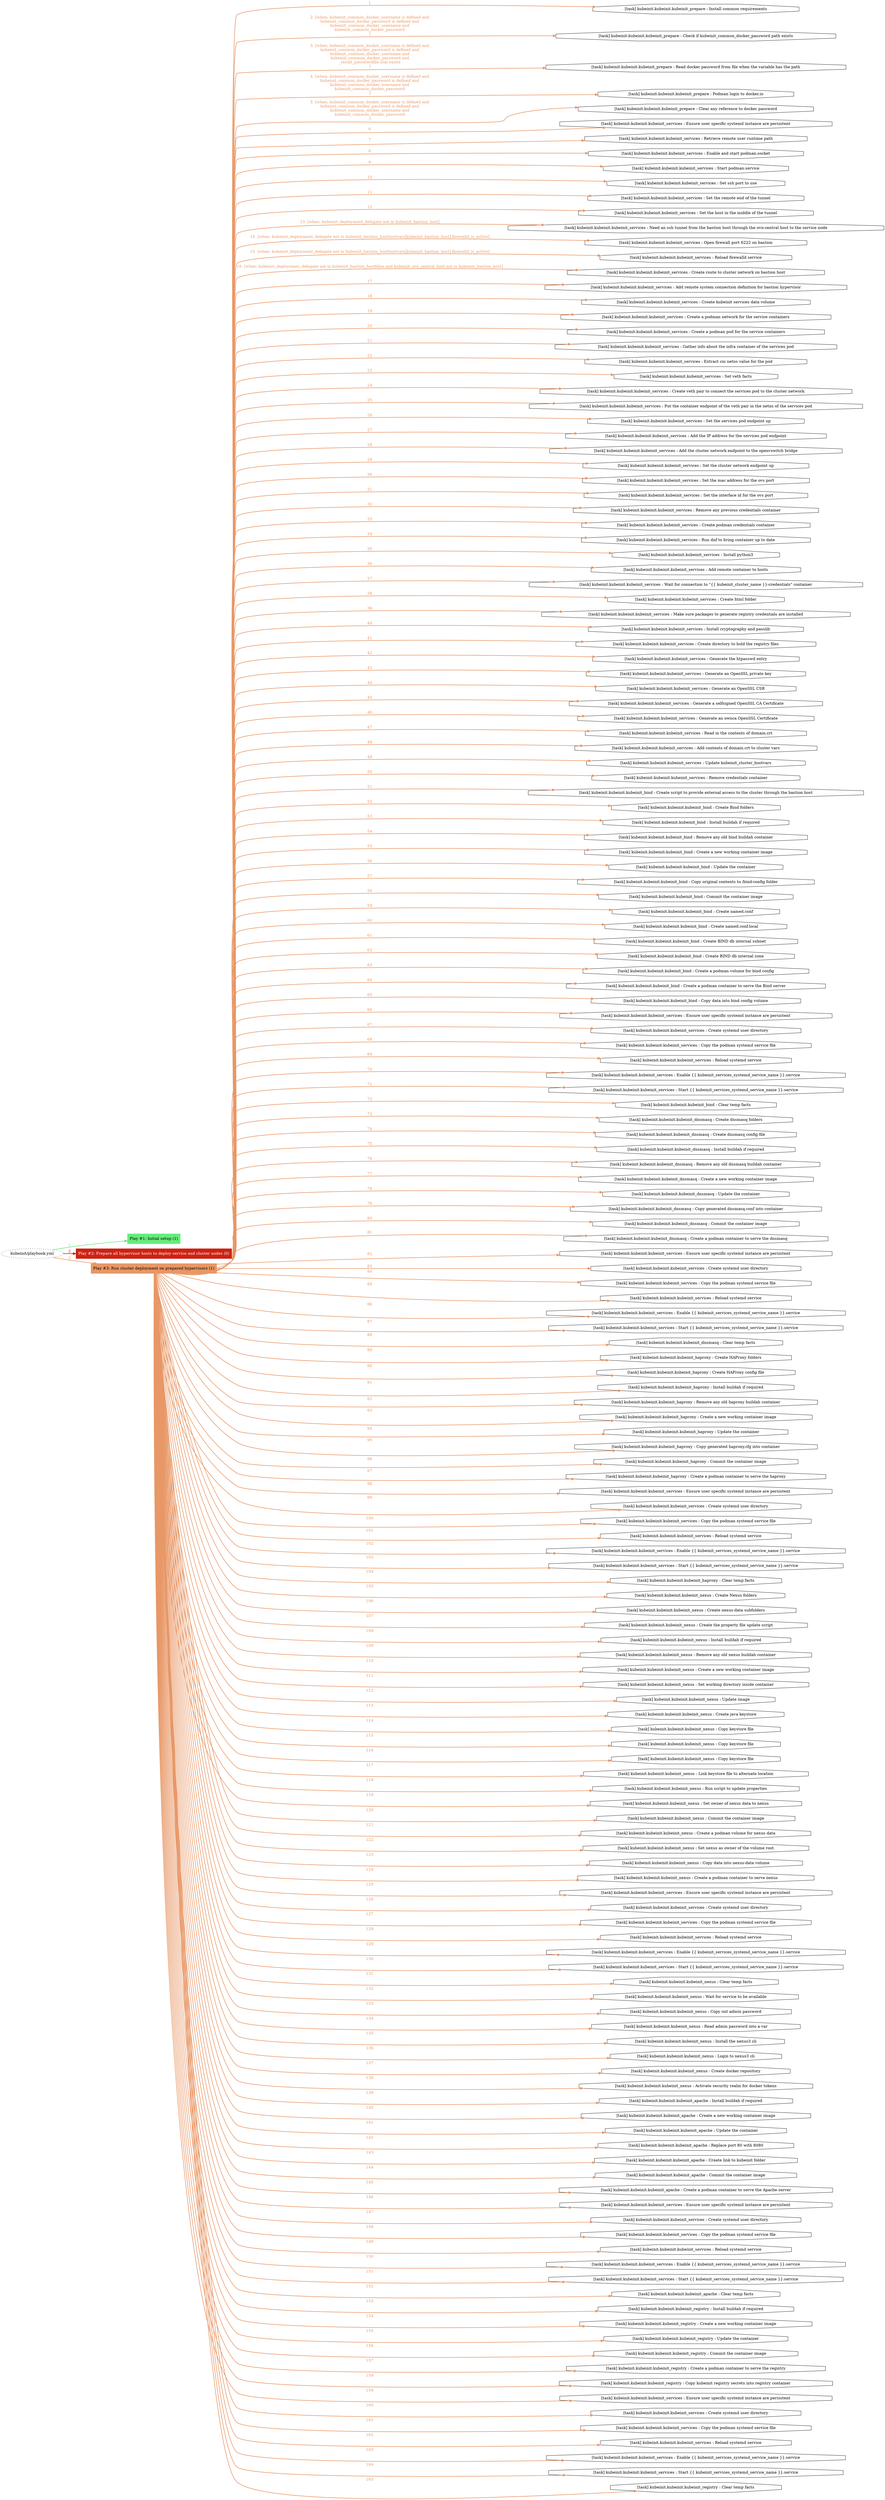 digraph "kubeinit/playbook.yml "{
	graph [concentrate=true ordering=in rankdir=LR ratio=fill]
	edge [esep=5 sep=10]
	"kubeinit/playbook.yml" [id=root_node style=dotted]
	subgraph "Play #1: Initial setup (1) "{
		"Play #1: Initial setup (1)" [color="#67ec7c" fontcolor="#000000" id="play_a64eae70-b284-4b66-a79e-7b4e65648fd4" shape=box style=filled tooltip=localhost]
		"kubeinit/playbook.yml" -> "Play #1: Initial setup (1)" [label=1 color="#67ec7c" fontcolor="#67ec7c" id="edge_596d7340-85cb-4154-8995-159872218ed6" style=bold]
	}
	subgraph "Play #2: Prepare all hypervisor hosts to deploy service and cluster nodes (0) "{
		"Play #2: Prepare all hypervisor hosts to deploy service and cluster nodes (0)" [color="#cf2112" fontcolor="#ffffff" id="play_3808ba99-9b69-4b76-9e5c-71353f57f865" shape=box style=filled tooltip=""]
		"kubeinit/playbook.yml" -> "Play #2: Prepare all hypervisor hosts to deploy service and cluster nodes (0)" [label=2 color="#cf2112" fontcolor="#cf2112" id="edge_2818dfbf-b6ba-4ec9-b11f-50f8de82de70" style=bold]
	}
	subgraph "Play #3: Run cluster deployment on prepared hypervisors (1) "{
		"Play #3: Run cluster deployment on prepared hypervisors (1)" [color="#e89766" fontcolor="#000000" id="play_21c3aed1-f853-44c2-83be-516b3f5d0ecb" shape=box style=filled tooltip=localhost]
		"kubeinit/playbook.yml" -> "Play #3: Run cluster deployment on prepared hypervisors (1)" [label=3 color="#e89766" fontcolor="#e89766" id="edge_4e6c4644-6f79-4e35-9f42-0a75b3b427ac" style=bold]
		"task_79e1adf2-59d4-4ac8-95c9-6ae82778efc6" [label="[task] kubeinit.kubeinit.kubeinit_prepare : Install common requirements" id="task_79e1adf2-59d4-4ac8-95c9-6ae82778efc6" shape=octagon tooltip="[task] kubeinit.kubeinit.kubeinit_prepare : Install common requirements"]
		"Play #3: Run cluster deployment on prepared hypervisors (1)" -> "task_79e1adf2-59d4-4ac8-95c9-6ae82778efc6" [label=1 color="#e89766" fontcolor="#e89766" id="edge_e7f49b43-dfde-444e-920d-be279a5b5441" style=bold]
		"task_1860310d-6dcd-45af-b716-7b4d20e0fd80" [label="[task] kubeinit.kubeinit.kubeinit_prepare : Check if kubeinit_common_docker_password path exists" id="task_1860310d-6dcd-45af-b716-7b4d20e0fd80" shape=octagon tooltip="[task] kubeinit.kubeinit.kubeinit_prepare : Check if kubeinit_common_docker_password path exists"]
		"Play #3: Run cluster deployment on prepared hypervisors (1)" -> "task_1860310d-6dcd-45af-b716-7b4d20e0fd80" [label="2  [when: kubeinit_common_docker_username is defined and
kubeinit_common_docker_password is defined and
kubeinit_common_docker_username and
kubeinit_common_docker_password
]" color="#e89766" fontcolor="#e89766" id="edge_aa94190f-b2e7-4bc0-8e85-29bc438489a7" style=bold]
		"task_c4dd1bad-bc56-4613-8621-2cd8e891fc37" [label="[task] kubeinit.kubeinit.kubeinit_prepare : Read docker password from file when the variable has the path" id="task_c4dd1bad-bc56-4613-8621-2cd8e891fc37" shape=octagon tooltip="[task] kubeinit.kubeinit.kubeinit_prepare : Read docker password from file when the variable has the path"]
		"Play #3: Run cluster deployment on prepared hypervisors (1)" -> "task_c4dd1bad-bc56-4613-8621-2cd8e891fc37" [label="3  [when: kubeinit_common_docker_username is defined and
kubeinit_common_docker_password is defined and
kubeinit_common_docker_username and
kubeinit_common_docker_password and
_result_passwordfile.stat.exists
]" color="#e89766" fontcolor="#e89766" id="edge_18162d6d-a480-4ffb-af61-06484de30be4" style=bold]
		"task_65e8ad99-5e1b-41d6-8826-91381933fcc6" [label="[task] kubeinit.kubeinit.kubeinit_prepare : Podman login to docker.io" id="task_65e8ad99-5e1b-41d6-8826-91381933fcc6" shape=octagon tooltip="[task] kubeinit.kubeinit.kubeinit_prepare : Podman login to docker.io"]
		"Play #3: Run cluster deployment on prepared hypervisors (1)" -> "task_65e8ad99-5e1b-41d6-8826-91381933fcc6" [label="4  [when: kubeinit_common_docker_username is defined and
kubeinit_common_docker_password is defined and
kubeinit_common_docker_username and
kubeinit_common_docker_password
]" color="#e89766" fontcolor="#e89766" id="edge_e06e6f37-8b33-49e7-8720-8374f16f981f" style=bold]
		"task_19df5ec2-cb41-4d0d-8dfb-ea28b8d2db45" [label="[task] kubeinit.kubeinit.kubeinit_prepare : Clear any reference to docker password" id="task_19df5ec2-cb41-4d0d-8dfb-ea28b8d2db45" shape=octagon tooltip="[task] kubeinit.kubeinit.kubeinit_prepare : Clear any reference to docker password"]
		"Play #3: Run cluster deployment on prepared hypervisors (1)" -> "task_19df5ec2-cb41-4d0d-8dfb-ea28b8d2db45" [label="5  [when: kubeinit_common_docker_username is defined and
kubeinit_common_docker_password is defined and
kubeinit_common_docker_username and
kubeinit_common_docker_password
]" color="#e89766" fontcolor="#e89766" id="edge_fe5ae81b-f305-4bd8-b5b3-fcf2132d3927" style=bold]
		"task_6bb190ca-6807-4cad-acfb-2d8a93462d1d" [label="[task] kubeinit.kubeinit.kubeinit_services : Ensure user specific systemd instance are persistent" id="task_6bb190ca-6807-4cad-acfb-2d8a93462d1d" shape=octagon tooltip="[task] kubeinit.kubeinit.kubeinit_services : Ensure user specific systemd instance are persistent"]
		"Play #3: Run cluster deployment on prepared hypervisors (1)" -> "task_6bb190ca-6807-4cad-acfb-2d8a93462d1d" [label=6 color="#e89766" fontcolor="#e89766" id="edge_a5e8e64e-1221-4e9b-8341-092346cf38ae" style=bold]
		"task_1bcb289f-8e39-4ba6-a111-0fb8e02cd76e" [label="[task] kubeinit.kubeinit.kubeinit_services : Retrieve remote user runtime path" id="task_1bcb289f-8e39-4ba6-a111-0fb8e02cd76e" shape=octagon tooltip="[task] kubeinit.kubeinit.kubeinit_services : Retrieve remote user runtime path"]
		"Play #3: Run cluster deployment on prepared hypervisors (1)" -> "task_1bcb289f-8e39-4ba6-a111-0fb8e02cd76e" [label=7 color="#e89766" fontcolor="#e89766" id="edge_1e96f6af-dd88-4562-945b-e89151d3a5a1" style=bold]
		"task_a3937fad-9b29-46f0-9531-3c2b8cd78b25" [label="[task] kubeinit.kubeinit.kubeinit_services : Enable and start podman.socket" id="task_a3937fad-9b29-46f0-9531-3c2b8cd78b25" shape=octagon tooltip="[task] kubeinit.kubeinit.kubeinit_services : Enable and start podman.socket"]
		"Play #3: Run cluster deployment on prepared hypervisors (1)" -> "task_a3937fad-9b29-46f0-9531-3c2b8cd78b25" [label=8 color="#e89766" fontcolor="#e89766" id="edge_2fb1954a-5714-4143-9d88-63c20eb20511" style=bold]
		"task_044b90cc-1f56-4b34-a1f3-f9fdac8d7b98" [label="[task] kubeinit.kubeinit.kubeinit_services : Start podman.service" id="task_044b90cc-1f56-4b34-a1f3-f9fdac8d7b98" shape=octagon tooltip="[task] kubeinit.kubeinit.kubeinit_services : Start podman.service"]
		"Play #3: Run cluster deployment on prepared hypervisors (1)" -> "task_044b90cc-1f56-4b34-a1f3-f9fdac8d7b98" [label=9 color="#e89766" fontcolor="#e89766" id="edge_1fde7fc9-b48d-48f1-bd3d-4f4c7eae5b19" style=bold]
		"task_3586c559-2c5d-4ac2-a75d-393a67ec1ccc" [label="[task] kubeinit.kubeinit.kubeinit_services : Set ssh port to use" id="task_3586c559-2c5d-4ac2-a75d-393a67ec1ccc" shape=octagon tooltip="[task] kubeinit.kubeinit.kubeinit_services : Set ssh port to use"]
		"Play #3: Run cluster deployment on prepared hypervisors (1)" -> "task_3586c559-2c5d-4ac2-a75d-393a67ec1ccc" [label=10 color="#e89766" fontcolor="#e89766" id="edge_7e2c545a-7081-494b-be6c-3e8bfc2087a5" style=bold]
		"task_fd76bc0f-59fb-4dc2-8b01-21d22a17b844" [label="[task] kubeinit.kubeinit.kubeinit_services : Set the remote end of the tunnel" id="task_fd76bc0f-59fb-4dc2-8b01-21d22a17b844" shape=octagon tooltip="[task] kubeinit.kubeinit.kubeinit_services : Set the remote end of the tunnel"]
		"Play #3: Run cluster deployment on prepared hypervisors (1)" -> "task_fd76bc0f-59fb-4dc2-8b01-21d22a17b844" [label=11 color="#e89766" fontcolor="#e89766" id="edge_a6ba4244-1c82-4bee-9957-c6721956a936" style=bold]
		"task_d2e534d9-5a45-4760-8c57-aac5e272f757" [label="[task] kubeinit.kubeinit.kubeinit_services : Set the host in the middle of the tunnel" id="task_d2e534d9-5a45-4760-8c57-aac5e272f757" shape=octagon tooltip="[task] kubeinit.kubeinit.kubeinit_services : Set the host in the middle of the tunnel"]
		"Play #3: Run cluster deployment on prepared hypervisors (1)" -> "task_d2e534d9-5a45-4760-8c57-aac5e272f757" [label=12 color="#e89766" fontcolor="#e89766" id="edge_24acd440-d480-4104-9ab9-d166ba9f647e" style=bold]
		"task_1601b3b4-4806-4766-9e8d-bbe69c480f9c" [label="[task] kubeinit.kubeinit.kubeinit_services : Need an ssh tunnel from the bastion host through the ovn-central host to the service node" id="task_1601b3b4-4806-4766-9e8d-bbe69c480f9c" shape=octagon tooltip="[task] kubeinit.kubeinit.kubeinit_services : Need an ssh tunnel from the bastion host through the ovn-central host to the service node"]
		"Play #3: Run cluster deployment on prepared hypervisors (1)" -> "task_1601b3b4-4806-4766-9e8d-bbe69c480f9c" [label="13  [when: kubeinit_deployment_delegate not in kubeinit_bastion_host]" color="#e89766" fontcolor="#e89766" id="edge_e80c2127-a2ce-461e-b094-8b869f199813" style=bold]
		"task_13131699-334d-4012-b906-532f214333a8" [label="[task] kubeinit.kubeinit.kubeinit_services : Open firewall port 6222 on bastion" id="task_13131699-334d-4012-b906-532f214333a8" shape=octagon tooltip="[task] kubeinit.kubeinit.kubeinit_services : Open firewall port 6222 on bastion"]
		"Play #3: Run cluster deployment on prepared hypervisors (1)" -> "task_13131699-334d-4012-b906-532f214333a8" [label="14  [when: kubeinit_deployment_delegate not in kubeinit_bastion_hosthostvars[kubeinit_bastion_host].firewalld_is_active]" color="#e89766" fontcolor="#e89766" id="edge_fb2709d3-c0a9-4920-b424-69febe156931" style=bold]
		"task_c8cccf6f-14c1-4432-88aa-27c41237fc5b" [label="[task] kubeinit.kubeinit.kubeinit_services : Reload firewalld service" id="task_c8cccf6f-14c1-4432-88aa-27c41237fc5b" shape=octagon tooltip="[task] kubeinit.kubeinit.kubeinit_services : Reload firewalld service"]
		"Play #3: Run cluster deployment on prepared hypervisors (1)" -> "task_c8cccf6f-14c1-4432-88aa-27c41237fc5b" [label="15  [when: kubeinit_deployment_delegate not in kubeinit_bastion_hosthostvars[kubeinit_bastion_host].firewalld_is_active]" color="#e89766" fontcolor="#e89766" id="edge_83dea9ef-c495-41cd-ace7-4c9213c2cc1d" style=bold]
		"task_47074b47-70d4-4fca-ad43-c7b2730a60c6" [label="[task] kubeinit.kubeinit.kubeinit_services : Create route to cluster network on bastion host" id="task_47074b47-70d4-4fca-ad43-c7b2730a60c6" shape=octagon tooltip="[task] kubeinit.kubeinit.kubeinit_services : Create route to cluster network on bastion host"]
		"Play #3: Run cluster deployment on prepared hypervisors (1)" -> "task_47074b47-70d4-4fca-ad43-c7b2730a60c6" [label="16  [when: kubeinit_deployment_delegate not in kubeinit_bastion_hostfalse and kubeinit_ovn_central_host not in kubeinit_bastion_host]" color="#e89766" fontcolor="#e89766" id="edge_ac2991ae-da5e-4e5f-a9df-a171554c36a2" style=bold]
		"task_1f1c2aca-ec20-48a2-a04a-590b148a1716" [label="[task] kubeinit.kubeinit.kubeinit_services : Add remote system connection definition for bastion hypervisor" id="task_1f1c2aca-ec20-48a2-a04a-590b148a1716" shape=octagon tooltip="[task] kubeinit.kubeinit.kubeinit_services : Add remote system connection definition for bastion hypervisor"]
		"Play #3: Run cluster deployment on prepared hypervisors (1)" -> "task_1f1c2aca-ec20-48a2-a04a-590b148a1716" [label=17 color="#e89766" fontcolor="#e89766" id="edge_d1913a04-c5a5-4021-848f-64425b76ea79" style=bold]
		"task_7bd7ea50-101b-4f9b-9d21-cd71a7c9a20d" [label="[task] kubeinit.kubeinit.kubeinit_services : Create kubeinit services data volume" id="task_7bd7ea50-101b-4f9b-9d21-cd71a7c9a20d" shape=octagon tooltip="[task] kubeinit.kubeinit.kubeinit_services : Create kubeinit services data volume"]
		"Play #3: Run cluster deployment on prepared hypervisors (1)" -> "task_7bd7ea50-101b-4f9b-9d21-cd71a7c9a20d" [label=18 color="#e89766" fontcolor="#e89766" id="edge_dc4ecc4f-23a9-43be-a869-a707bf90ac7e" style=bold]
		"task_4e0b515c-abd7-462c-9cf8-6801485dccb7" [label="[task] kubeinit.kubeinit.kubeinit_services : Create a podman network for the service containers" id="task_4e0b515c-abd7-462c-9cf8-6801485dccb7" shape=octagon tooltip="[task] kubeinit.kubeinit.kubeinit_services : Create a podman network for the service containers"]
		"Play #3: Run cluster deployment on prepared hypervisors (1)" -> "task_4e0b515c-abd7-462c-9cf8-6801485dccb7" [label=19 color="#e89766" fontcolor="#e89766" id="edge_491b0b4d-aa35-486a-a9b8-4dfd97706f0b" style=bold]
		"task_f0f3c809-1004-4f3e-bc6d-55df670b58cb" [label="[task] kubeinit.kubeinit.kubeinit_services : Create a podman pod for the service containers" id="task_f0f3c809-1004-4f3e-bc6d-55df670b58cb" shape=octagon tooltip="[task] kubeinit.kubeinit.kubeinit_services : Create a podman pod for the service containers"]
		"Play #3: Run cluster deployment on prepared hypervisors (1)" -> "task_f0f3c809-1004-4f3e-bc6d-55df670b58cb" [label=20 color="#e89766" fontcolor="#e89766" id="edge_880bd6d2-9c33-4e36-9555-ac6c971527dd" style=bold]
		"task_13654ad6-f506-44e3-984b-b2b65741914e" [label="[task] kubeinit.kubeinit.kubeinit_services : Gather info about the infra container of the services pod" id="task_13654ad6-f506-44e3-984b-b2b65741914e" shape=octagon tooltip="[task] kubeinit.kubeinit.kubeinit_services : Gather info about the infra container of the services pod"]
		"Play #3: Run cluster deployment on prepared hypervisors (1)" -> "task_13654ad6-f506-44e3-984b-b2b65741914e" [label=21 color="#e89766" fontcolor="#e89766" id="edge_55324089-2c17-423e-8f51-746b0f9cd357" style=bold]
		"task_40d21a01-cf4e-4d5b-9fa1-78d8f8563d36" [label="[task] kubeinit.kubeinit.kubeinit_services : Extract cni netns value for the pod" id="task_40d21a01-cf4e-4d5b-9fa1-78d8f8563d36" shape=octagon tooltip="[task] kubeinit.kubeinit.kubeinit_services : Extract cni netns value for the pod"]
		"Play #3: Run cluster deployment on prepared hypervisors (1)" -> "task_40d21a01-cf4e-4d5b-9fa1-78d8f8563d36" [label=22 color="#e89766" fontcolor="#e89766" id="edge_aa20b6c0-cf28-4792-a54d-2ecdeef9a3c6" style=bold]
		"task_768b70f3-6813-477f-8fbc-45462c397fa4" [label="[task] kubeinit.kubeinit.kubeinit_services : Set veth facts" id="task_768b70f3-6813-477f-8fbc-45462c397fa4" shape=octagon tooltip="[task] kubeinit.kubeinit.kubeinit_services : Set veth facts"]
		"Play #3: Run cluster deployment on prepared hypervisors (1)" -> "task_768b70f3-6813-477f-8fbc-45462c397fa4" [label=23 color="#e89766" fontcolor="#e89766" id="edge_7b96f988-37c0-4660-94e8-c11c60058ab7" style=bold]
		"task_21e80f1d-c481-49c2-984b-12f4499a13b3" [label="[task] kubeinit.kubeinit.kubeinit_services : Create veth pair to connect the services pod to the cluster network" id="task_21e80f1d-c481-49c2-984b-12f4499a13b3" shape=octagon tooltip="[task] kubeinit.kubeinit.kubeinit_services : Create veth pair to connect the services pod to the cluster network"]
		"Play #3: Run cluster deployment on prepared hypervisors (1)" -> "task_21e80f1d-c481-49c2-984b-12f4499a13b3" [label=24 color="#e89766" fontcolor="#e89766" id="edge_8377f50f-a71e-492d-9ba1-500a0f86d134" style=bold]
		"task_72fffdeb-153b-44b3-84c2-5d9464db4b95" [label="[task] kubeinit.kubeinit.kubeinit_services : Put the container endpoint of the veth pair in the netns of the services pod" id="task_72fffdeb-153b-44b3-84c2-5d9464db4b95" shape=octagon tooltip="[task] kubeinit.kubeinit.kubeinit_services : Put the container endpoint of the veth pair in the netns of the services pod"]
		"Play #3: Run cluster deployment on prepared hypervisors (1)" -> "task_72fffdeb-153b-44b3-84c2-5d9464db4b95" [label=25 color="#e89766" fontcolor="#e89766" id="edge_656e4b3d-db78-4dc8-878a-3c031db3624c" style=bold]
		"task_31c0eb12-e2c2-4a80-80e5-b837a230da9f" [label="[task] kubeinit.kubeinit.kubeinit_services : Set the services pod endpoint up" id="task_31c0eb12-e2c2-4a80-80e5-b837a230da9f" shape=octagon tooltip="[task] kubeinit.kubeinit.kubeinit_services : Set the services pod endpoint up"]
		"Play #3: Run cluster deployment on prepared hypervisors (1)" -> "task_31c0eb12-e2c2-4a80-80e5-b837a230da9f" [label=26 color="#e89766" fontcolor="#e89766" id="edge_a6a6bfa4-cfae-4ffc-8f99-a1de4cbe5f65" style=bold]
		"task_172ac262-7e62-49b1-85aa-c02261aaef99" [label="[task] kubeinit.kubeinit.kubeinit_services : Add the IP address for the services pod endpoint" id="task_172ac262-7e62-49b1-85aa-c02261aaef99" shape=octagon tooltip="[task] kubeinit.kubeinit.kubeinit_services : Add the IP address for the services pod endpoint"]
		"Play #3: Run cluster deployment on prepared hypervisors (1)" -> "task_172ac262-7e62-49b1-85aa-c02261aaef99" [label=27 color="#e89766" fontcolor="#e89766" id="edge_355e359f-1e45-488b-afbf-2f2abef0720c" style=bold]
		"task_69da875a-7be2-46e7-b49b-6766c85eef7a" [label="[task] kubeinit.kubeinit.kubeinit_services : Add the cluster network endpoint to the openvswitch bridge" id="task_69da875a-7be2-46e7-b49b-6766c85eef7a" shape=octagon tooltip="[task] kubeinit.kubeinit.kubeinit_services : Add the cluster network endpoint to the openvswitch bridge"]
		"Play #3: Run cluster deployment on prepared hypervisors (1)" -> "task_69da875a-7be2-46e7-b49b-6766c85eef7a" [label=28 color="#e89766" fontcolor="#e89766" id="edge_a81b4545-b3c5-4b24-808f-c033c9c3a625" style=bold]
		"task_8f3aaddf-cd01-40d5-8a7d-4dec3f1c9612" [label="[task] kubeinit.kubeinit.kubeinit_services : Set the cluster network endpoint up" id="task_8f3aaddf-cd01-40d5-8a7d-4dec3f1c9612" shape=octagon tooltip="[task] kubeinit.kubeinit.kubeinit_services : Set the cluster network endpoint up"]
		"Play #3: Run cluster deployment on prepared hypervisors (1)" -> "task_8f3aaddf-cd01-40d5-8a7d-4dec3f1c9612" [label=29 color="#e89766" fontcolor="#e89766" id="edge_9075a869-16c5-46e6-ba2a-79164f08d43d" style=bold]
		"task_90a515f4-ed45-4970-96e6-768b5f6613a5" [label="[task] kubeinit.kubeinit.kubeinit_services : Set the mac address for the ovs port" id="task_90a515f4-ed45-4970-96e6-768b5f6613a5" shape=octagon tooltip="[task] kubeinit.kubeinit.kubeinit_services : Set the mac address for the ovs port"]
		"Play #3: Run cluster deployment on prepared hypervisors (1)" -> "task_90a515f4-ed45-4970-96e6-768b5f6613a5" [label=30 color="#e89766" fontcolor="#e89766" id="edge_87ca5c55-c201-4c3e-b652-d822a0d5b7ba" style=bold]
		"task_14ce8825-3342-46fa-927f-3519eb7309ce" [label="[task] kubeinit.kubeinit.kubeinit_services : Set the interface id for the ovs port" id="task_14ce8825-3342-46fa-927f-3519eb7309ce" shape=octagon tooltip="[task] kubeinit.kubeinit.kubeinit_services : Set the interface id for the ovs port"]
		"Play #3: Run cluster deployment on prepared hypervisors (1)" -> "task_14ce8825-3342-46fa-927f-3519eb7309ce" [label=31 color="#e89766" fontcolor="#e89766" id="edge_8f4847bd-5384-42b7-81c5-b854eeea4802" style=bold]
		"task_f7f3e59c-9708-4ed3-8eef-c4be56b1aa1b" [label="[task] kubeinit.kubeinit.kubeinit_services : Remove any previous credentials container" id="task_f7f3e59c-9708-4ed3-8eef-c4be56b1aa1b" shape=octagon tooltip="[task] kubeinit.kubeinit.kubeinit_services : Remove any previous credentials container"]
		"Play #3: Run cluster deployment on prepared hypervisors (1)" -> "task_f7f3e59c-9708-4ed3-8eef-c4be56b1aa1b" [label=32 color="#e89766" fontcolor="#e89766" id="edge_c2455e4b-e8be-4e39-b206-681a41c9d5bd" style=bold]
		"task_da1017a6-f3a5-4cfa-87b4-c39cb35b2cda" [label="[task] kubeinit.kubeinit.kubeinit_services : Create podman credentials container" id="task_da1017a6-f3a5-4cfa-87b4-c39cb35b2cda" shape=octagon tooltip="[task] kubeinit.kubeinit.kubeinit_services : Create podman credentials container"]
		"Play #3: Run cluster deployment on prepared hypervisors (1)" -> "task_da1017a6-f3a5-4cfa-87b4-c39cb35b2cda" [label=33 color="#e89766" fontcolor="#e89766" id="edge_0bdbd11d-b4fd-48f8-b6fc-8631d8a1e3ad" style=bold]
		"task_f466960c-170d-4974-a070-60f13e3bc232" [label="[task] kubeinit.kubeinit.kubeinit_services : Run dnf to bring container up to date" id="task_f466960c-170d-4974-a070-60f13e3bc232" shape=octagon tooltip="[task] kubeinit.kubeinit.kubeinit_services : Run dnf to bring container up to date"]
		"Play #3: Run cluster deployment on prepared hypervisors (1)" -> "task_f466960c-170d-4974-a070-60f13e3bc232" [label=34 color="#e89766" fontcolor="#e89766" id="edge_12a92d64-8475-455f-8c63-31d28e93d251" style=bold]
		"task_a6d935d3-6ec5-43f4-8e13-224a8afa00d0" [label="[task] kubeinit.kubeinit.kubeinit_services : Install python3" id="task_a6d935d3-6ec5-43f4-8e13-224a8afa00d0" shape=octagon tooltip="[task] kubeinit.kubeinit.kubeinit_services : Install python3"]
		"Play #3: Run cluster deployment on prepared hypervisors (1)" -> "task_a6d935d3-6ec5-43f4-8e13-224a8afa00d0" [label=35 color="#e89766" fontcolor="#e89766" id="edge_cff653ac-1e02-46b8-8193-615aadccb3b8" style=bold]
		"task_29782108-a312-42db-85d7-7e22a522e9d0" [label="[task] kubeinit.kubeinit.kubeinit_services : Add remote container to hosts" id="task_29782108-a312-42db-85d7-7e22a522e9d0" shape=octagon tooltip="[task] kubeinit.kubeinit.kubeinit_services : Add remote container to hosts"]
		"Play #3: Run cluster deployment on prepared hypervisors (1)" -> "task_29782108-a312-42db-85d7-7e22a522e9d0" [label=36 color="#e89766" fontcolor="#e89766" id="edge_fdea62d0-b399-457c-a318-f0c513070edd" style=bold]
		"task_ac4fefcc-39f8-4a30-99e4-a7215309b8ec" [label="[task] kubeinit.kubeinit.kubeinit_services : Wait for connection to &#34;{{ kubeinit_cluster_name }}-credentials&#34; container" id="task_ac4fefcc-39f8-4a30-99e4-a7215309b8ec" shape=octagon tooltip="[task] kubeinit.kubeinit.kubeinit_services : Wait for connection to &#34;{{ kubeinit_cluster_name }}-credentials&#34; container"]
		"Play #3: Run cluster deployment on prepared hypervisors (1)" -> "task_ac4fefcc-39f8-4a30-99e4-a7215309b8ec" [label=37 color="#e89766" fontcolor="#e89766" id="edge_9bda9ee6-ecdb-4689-a80d-7c3972b20fdb" style=bold]
		"task_47a2a188-169a-48fb-8345-2aa8eac76b95" [label="[task] kubeinit.kubeinit.kubeinit_services : Create html folder" id="task_47a2a188-169a-48fb-8345-2aa8eac76b95" shape=octagon tooltip="[task] kubeinit.kubeinit.kubeinit_services : Create html folder"]
		"Play #3: Run cluster deployment on prepared hypervisors (1)" -> "task_47a2a188-169a-48fb-8345-2aa8eac76b95" [label=38 color="#e89766" fontcolor="#e89766" id="edge_02282a0b-e00b-48cd-bc64-bbb8344b723f" style=bold]
		"task_84a0169d-e531-4dee-b27a-7ae8ec999d25" [label="[task] kubeinit.kubeinit.kubeinit_services : Make sure packages to generate registry credentials are installed" id="task_84a0169d-e531-4dee-b27a-7ae8ec999d25" shape=octagon tooltip="[task] kubeinit.kubeinit.kubeinit_services : Make sure packages to generate registry credentials are installed"]
		"Play #3: Run cluster deployment on prepared hypervisors (1)" -> "task_84a0169d-e531-4dee-b27a-7ae8ec999d25" [label=39 color="#e89766" fontcolor="#e89766" id="edge_f667f1b4-cb1a-4e14-9bed-34c9d022bdf3" style=bold]
		"task_f8874240-a83e-4e51-879a-390a1e92687b" [label="[task] kubeinit.kubeinit.kubeinit_services : Install cryptography and passlib" id="task_f8874240-a83e-4e51-879a-390a1e92687b" shape=octagon tooltip="[task] kubeinit.kubeinit.kubeinit_services : Install cryptography and passlib"]
		"Play #3: Run cluster deployment on prepared hypervisors (1)" -> "task_f8874240-a83e-4e51-879a-390a1e92687b" [label=40 color="#e89766" fontcolor="#e89766" id="edge_63ba5507-6e6c-4d10-b9a6-6dbf33028db4" style=bold]
		"task_2e544525-b229-4126-8f5c-cbe85df9c45d" [label="[task] kubeinit.kubeinit.kubeinit_services : Create directory to hold the registry files" id="task_2e544525-b229-4126-8f5c-cbe85df9c45d" shape=octagon tooltip="[task] kubeinit.kubeinit.kubeinit_services : Create directory to hold the registry files"]
		"Play #3: Run cluster deployment on prepared hypervisors (1)" -> "task_2e544525-b229-4126-8f5c-cbe85df9c45d" [label=41 color="#e89766" fontcolor="#e89766" id="edge_2c7d80cc-2b94-4513-8b65-7a5745757689" style=bold]
		"task_5138f6c9-763f-4d7f-8a5b-0325e15b7292" [label="[task] kubeinit.kubeinit.kubeinit_services : Generate the htpasswd entry" id="task_5138f6c9-763f-4d7f-8a5b-0325e15b7292" shape=octagon tooltip="[task] kubeinit.kubeinit.kubeinit_services : Generate the htpasswd entry"]
		"Play #3: Run cluster deployment on prepared hypervisors (1)" -> "task_5138f6c9-763f-4d7f-8a5b-0325e15b7292" [label=42 color="#e89766" fontcolor="#e89766" id="edge_29051b55-2c73-43b7-869e-53914d99b945" style=bold]
		"task_35a763f2-826c-45ab-8687-cc811a2ddebb" [label="[task] kubeinit.kubeinit.kubeinit_services : Generate an OpenSSL private key" id="task_35a763f2-826c-45ab-8687-cc811a2ddebb" shape=octagon tooltip="[task] kubeinit.kubeinit.kubeinit_services : Generate an OpenSSL private key"]
		"Play #3: Run cluster deployment on prepared hypervisors (1)" -> "task_35a763f2-826c-45ab-8687-cc811a2ddebb" [label=43 color="#e89766" fontcolor="#e89766" id="edge_0bc8040b-601f-41c2-8070-a7f38cb8f6cf" style=bold]
		"task_4bf57b4e-42c9-4575-924f-994358a1f5c0" [label="[task] kubeinit.kubeinit.kubeinit_services : Generate an OpenSSL CSR" id="task_4bf57b4e-42c9-4575-924f-994358a1f5c0" shape=octagon tooltip="[task] kubeinit.kubeinit.kubeinit_services : Generate an OpenSSL CSR"]
		"Play #3: Run cluster deployment on prepared hypervisors (1)" -> "task_4bf57b4e-42c9-4575-924f-994358a1f5c0" [label=44 color="#e89766" fontcolor="#e89766" id="edge_16fee147-0a28-4c59-b9e1-902b76aab2d2" style=bold]
		"task_bd2cbf50-3a15-47b2-be21-ccbc9f2faf11" [label="[task] kubeinit.kubeinit.kubeinit_services : Generate a selfsigned OpenSSL CA Certificate" id="task_bd2cbf50-3a15-47b2-be21-ccbc9f2faf11" shape=octagon tooltip="[task] kubeinit.kubeinit.kubeinit_services : Generate a selfsigned OpenSSL CA Certificate"]
		"Play #3: Run cluster deployment on prepared hypervisors (1)" -> "task_bd2cbf50-3a15-47b2-be21-ccbc9f2faf11" [label=45 color="#e89766" fontcolor="#e89766" id="edge_1b0a4980-a16e-4caa-a577-8ab5b43ac4ac" style=bold]
		"task_ff744e2a-b40e-494f-aa99-3d5222f7a2fe" [label="[task] kubeinit.kubeinit.kubeinit_services : Generate an ownca OpenSSL Certificate" id="task_ff744e2a-b40e-494f-aa99-3d5222f7a2fe" shape=octagon tooltip="[task] kubeinit.kubeinit.kubeinit_services : Generate an ownca OpenSSL Certificate"]
		"Play #3: Run cluster deployment on prepared hypervisors (1)" -> "task_ff744e2a-b40e-494f-aa99-3d5222f7a2fe" [label=46 color="#e89766" fontcolor="#e89766" id="edge_4cdde527-be64-4b9f-a782-f798b73f2759" style=bold]
		"task_f2ab6dd7-1095-44ba-a8a6-b4f318e700df" [label="[task] kubeinit.kubeinit.kubeinit_services : Read in the contents of domain.crt" id="task_f2ab6dd7-1095-44ba-a8a6-b4f318e700df" shape=octagon tooltip="[task] kubeinit.kubeinit.kubeinit_services : Read in the contents of domain.crt"]
		"Play #3: Run cluster deployment on prepared hypervisors (1)" -> "task_f2ab6dd7-1095-44ba-a8a6-b4f318e700df" [label=47 color="#e89766" fontcolor="#e89766" id="edge_5b14bf7d-2801-49bf-812a-8c2466896caf" style=bold]
		"task_43f534b1-5c94-421c-830c-dfa368ce1057" [label="[task] kubeinit.kubeinit.kubeinit_services : Add contents of domain.crt to cluster vars" id="task_43f534b1-5c94-421c-830c-dfa368ce1057" shape=octagon tooltip="[task] kubeinit.kubeinit.kubeinit_services : Add contents of domain.crt to cluster vars"]
		"Play #3: Run cluster deployment on prepared hypervisors (1)" -> "task_43f534b1-5c94-421c-830c-dfa368ce1057" [label=48 color="#e89766" fontcolor="#e89766" id="edge_24873fa7-b531-4a0b-b95a-847278aca902" style=bold]
		"task_a6370fb5-853b-4957-96eb-093f3e90cab2" [label="[task] kubeinit.kubeinit.kubeinit_services : Update kubeinit_cluster_hostvars" id="task_a6370fb5-853b-4957-96eb-093f3e90cab2" shape=octagon tooltip="[task] kubeinit.kubeinit.kubeinit_services : Update kubeinit_cluster_hostvars"]
		"Play #3: Run cluster deployment on prepared hypervisors (1)" -> "task_a6370fb5-853b-4957-96eb-093f3e90cab2" [label=49 color="#e89766" fontcolor="#e89766" id="edge_b26056a0-574e-4197-8dd3-211b8370e7c7" style=bold]
		"task_8629a6f8-c1d2-444c-8c2f-f7acd4ca1799" [label="[task] kubeinit.kubeinit.kubeinit_services : Remove credentials container" id="task_8629a6f8-c1d2-444c-8c2f-f7acd4ca1799" shape=octagon tooltip="[task] kubeinit.kubeinit.kubeinit_services : Remove credentials container"]
		"Play #3: Run cluster deployment on prepared hypervisors (1)" -> "task_8629a6f8-c1d2-444c-8c2f-f7acd4ca1799" [label=50 color="#e89766" fontcolor="#e89766" id="edge_721d6711-d2f9-41fb-b432-f86b63fb7592" style=bold]
		"task_3ba10fa1-d44d-4a8b-b4c6-92b8286bf556" [label="[task] kubeinit.kubeinit.kubeinit_bind : Create script to provide external access to the cluster through the bastion host" id="task_3ba10fa1-d44d-4a8b-b4c6-92b8286bf556" shape=octagon tooltip="[task] kubeinit.kubeinit.kubeinit_bind : Create script to provide external access to the cluster through the bastion host"]
		"Play #3: Run cluster deployment on prepared hypervisors (1)" -> "task_3ba10fa1-d44d-4a8b-b4c6-92b8286bf556" [label=51 color="#e89766" fontcolor="#e89766" id="edge_c500d7ed-1b5d-4885-81b2-6fd731e948f0" style=bold]
		"task_dfbbb67c-97bf-46a0-b484-e426a6b5eb9a" [label="[task] kubeinit.kubeinit.kubeinit_bind : Create Bind folders" id="task_dfbbb67c-97bf-46a0-b484-e426a6b5eb9a" shape=octagon tooltip="[task] kubeinit.kubeinit.kubeinit_bind : Create Bind folders"]
		"Play #3: Run cluster deployment on prepared hypervisors (1)" -> "task_dfbbb67c-97bf-46a0-b484-e426a6b5eb9a" [label=52 color="#e89766" fontcolor="#e89766" id="edge_aa51839b-8f4b-49db-a938-d9fbacc7a673" style=bold]
		"task_dc415a0e-24c9-48ca-b486-749c3582817e" [label="[task] kubeinit.kubeinit.kubeinit_bind : Install buildah if required" id="task_dc415a0e-24c9-48ca-b486-749c3582817e" shape=octagon tooltip="[task] kubeinit.kubeinit.kubeinit_bind : Install buildah if required"]
		"Play #3: Run cluster deployment on prepared hypervisors (1)" -> "task_dc415a0e-24c9-48ca-b486-749c3582817e" [label=53 color="#e89766" fontcolor="#e89766" id="edge_4ce37326-0852-4825-b25a-ab9a91757d4f" style=bold]
		"task_6a777b81-d6ef-415b-b133-e0d7f6bf8edc" [label="[task] kubeinit.kubeinit.kubeinit_bind : Remove any old bind buildah container" id="task_6a777b81-d6ef-415b-b133-e0d7f6bf8edc" shape=octagon tooltip="[task] kubeinit.kubeinit.kubeinit_bind : Remove any old bind buildah container"]
		"Play #3: Run cluster deployment on prepared hypervisors (1)" -> "task_6a777b81-d6ef-415b-b133-e0d7f6bf8edc" [label=54 color="#e89766" fontcolor="#e89766" id="edge_ba3274b7-5f87-4102-8d74-0eb64f674ae0" style=bold]
		"task_d357f6ee-e7e8-462c-9344-d94b62178e75" [label="[task] kubeinit.kubeinit.kubeinit_bind : Create a new working container image" id="task_d357f6ee-e7e8-462c-9344-d94b62178e75" shape=octagon tooltip="[task] kubeinit.kubeinit.kubeinit_bind : Create a new working container image"]
		"Play #3: Run cluster deployment on prepared hypervisors (1)" -> "task_d357f6ee-e7e8-462c-9344-d94b62178e75" [label=55 color="#e89766" fontcolor="#e89766" id="edge_8430a753-de87-4c53-b3cf-8923bba5c456" style=bold]
		"task_86091c4b-fb03-4cff-889e-4f722d0d53fc" [label="[task] kubeinit.kubeinit.kubeinit_bind : Update the container" id="task_86091c4b-fb03-4cff-889e-4f722d0d53fc" shape=octagon tooltip="[task] kubeinit.kubeinit.kubeinit_bind : Update the container"]
		"Play #3: Run cluster deployment on prepared hypervisors (1)" -> "task_86091c4b-fb03-4cff-889e-4f722d0d53fc" [label=56 color="#e89766" fontcolor="#e89766" id="edge_4e65d98c-0395-4ff9-9deb-b72fd7866e70" style=bold]
		"task_4cb1f80b-cece-49fd-b233-9288ca9eee3e" [label="[task] kubeinit.kubeinit.kubeinit_bind : Copy original contents to /bind-config folder" id="task_4cb1f80b-cece-49fd-b233-9288ca9eee3e" shape=octagon tooltip="[task] kubeinit.kubeinit.kubeinit_bind : Copy original contents to /bind-config folder"]
		"Play #3: Run cluster deployment on prepared hypervisors (1)" -> "task_4cb1f80b-cece-49fd-b233-9288ca9eee3e" [label=57 color="#e89766" fontcolor="#e89766" id="edge_2845b645-c6a3-4341-8c52-e7c8a21c4926" style=bold]
		"task_847a4cfc-f94d-4781-9c5b-4589455aaa44" [label="[task] kubeinit.kubeinit.kubeinit_bind : Commit the container image" id="task_847a4cfc-f94d-4781-9c5b-4589455aaa44" shape=octagon tooltip="[task] kubeinit.kubeinit.kubeinit_bind : Commit the container image"]
		"Play #3: Run cluster deployment on prepared hypervisors (1)" -> "task_847a4cfc-f94d-4781-9c5b-4589455aaa44" [label=58 color="#e89766" fontcolor="#e89766" id="edge_fa89106d-02f6-447f-8e69-8e6dc54f8ca0" style=bold]
		"task_e2e0f5a3-d63d-49c2-8ab0-98439db0966d" [label="[task] kubeinit.kubeinit.kubeinit_bind : Create named.conf" id="task_e2e0f5a3-d63d-49c2-8ab0-98439db0966d" shape=octagon tooltip="[task] kubeinit.kubeinit.kubeinit_bind : Create named.conf"]
		"Play #3: Run cluster deployment on prepared hypervisors (1)" -> "task_e2e0f5a3-d63d-49c2-8ab0-98439db0966d" [label=59 color="#e89766" fontcolor="#e89766" id="edge_0198ab1e-0ab9-4b97-80fb-5328972c751b" style=bold]
		"task_d2e96c5b-9c0e-43b9-847c-766945ddd6f1" [label="[task] kubeinit.kubeinit.kubeinit_bind : Create named.conf.local" id="task_d2e96c5b-9c0e-43b9-847c-766945ddd6f1" shape=octagon tooltip="[task] kubeinit.kubeinit.kubeinit_bind : Create named.conf.local"]
		"Play #3: Run cluster deployment on prepared hypervisors (1)" -> "task_d2e96c5b-9c0e-43b9-847c-766945ddd6f1" [label=60 color="#e89766" fontcolor="#e89766" id="edge_c5fb4b2e-b730-4404-a9af-4e699d6d2f30" style=bold]
		"task_166e88ac-98c4-41d3-aea4-8aa31aa8f6bc" [label="[task] kubeinit.kubeinit.kubeinit_bind : Create BIND db internal subnet" id="task_166e88ac-98c4-41d3-aea4-8aa31aa8f6bc" shape=octagon tooltip="[task] kubeinit.kubeinit.kubeinit_bind : Create BIND db internal subnet"]
		"Play #3: Run cluster deployment on prepared hypervisors (1)" -> "task_166e88ac-98c4-41d3-aea4-8aa31aa8f6bc" [label=61 color="#e89766" fontcolor="#e89766" id="edge_1daab7c1-9ebf-4af6-9f47-48bae29b4752" style=bold]
		"task_7d9cf717-75c2-409c-bf6a-7726b2e42a1b" [label="[task] kubeinit.kubeinit.kubeinit_bind : Create BIND db internal zone" id="task_7d9cf717-75c2-409c-bf6a-7726b2e42a1b" shape=octagon tooltip="[task] kubeinit.kubeinit.kubeinit_bind : Create BIND db internal zone"]
		"Play #3: Run cluster deployment on prepared hypervisors (1)" -> "task_7d9cf717-75c2-409c-bf6a-7726b2e42a1b" [label=62 color="#e89766" fontcolor="#e89766" id="edge_3992606f-2d7e-4f37-8f95-172fc392c40f" style=bold]
		"task_fe9a8036-0b52-49d2-8035-9223b5e3aabb" [label="[task] kubeinit.kubeinit.kubeinit_bind : Create a podman volume for bind config" id="task_fe9a8036-0b52-49d2-8035-9223b5e3aabb" shape=octagon tooltip="[task] kubeinit.kubeinit.kubeinit_bind : Create a podman volume for bind config"]
		"Play #3: Run cluster deployment on prepared hypervisors (1)" -> "task_fe9a8036-0b52-49d2-8035-9223b5e3aabb" [label=63 color="#e89766" fontcolor="#e89766" id="edge_c3bccd3f-7958-4450-9252-fa593c6a3ac5" style=bold]
		"task_394a2829-a78e-42f0-9a19-ba64ad5e5c8a" [label="[task] kubeinit.kubeinit.kubeinit_bind : Create a podman container to serve the Bind server" id="task_394a2829-a78e-42f0-9a19-ba64ad5e5c8a" shape=octagon tooltip="[task] kubeinit.kubeinit.kubeinit_bind : Create a podman container to serve the Bind server"]
		"Play #3: Run cluster deployment on prepared hypervisors (1)" -> "task_394a2829-a78e-42f0-9a19-ba64ad5e5c8a" [label=64 color="#e89766" fontcolor="#e89766" id="edge_957565d1-e437-4a56-8bfc-a19f25b720e2" style=bold]
		"task_91d16015-5371-49f3-bf53-ddce82e38460" [label="[task] kubeinit.kubeinit.kubeinit_bind : Copy data into bind config volume" id="task_91d16015-5371-49f3-bf53-ddce82e38460" shape=octagon tooltip="[task] kubeinit.kubeinit.kubeinit_bind : Copy data into bind config volume"]
		"Play #3: Run cluster deployment on prepared hypervisors (1)" -> "task_91d16015-5371-49f3-bf53-ddce82e38460" [label=65 color="#e89766" fontcolor="#e89766" id="edge_4f16c7f2-772f-4da5-84ea-994bfcea90d1" style=bold]
		"task_add5dd60-890b-4a05-a71f-d17727339bad" [label="[task] kubeinit.kubeinit.kubeinit_services : Ensure user specific systemd instance are persistent" id="task_add5dd60-890b-4a05-a71f-d17727339bad" shape=octagon tooltip="[task] kubeinit.kubeinit.kubeinit_services : Ensure user specific systemd instance are persistent"]
		"Play #3: Run cluster deployment on prepared hypervisors (1)" -> "task_add5dd60-890b-4a05-a71f-d17727339bad" [label=66 color="#e89766" fontcolor="#e89766" id="edge_be3a2962-0201-481a-989c-ffea7e686ff1" style=bold]
		"task_8b298c05-1e4d-4e5e-82f2-25fdf3b1229c" [label="[task] kubeinit.kubeinit.kubeinit_services : Create systemd user directory" id="task_8b298c05-1e4d-4e5e-82f2-25fdf3b1229c" shape=octagon tooltip="[task] kubeinit.kubeinit.kubeinit_services : Create systemd user directory"]
		"Play #3: Run cluster deployment on prepared hypervisors (1)" -> "task_8b298c05-1e4d-4e5e-82f2-25fdf3b1229c" [label=67 color="#e89766" fontcolor="#e89766" id="edge_2be73aa0-5b1e-4379-8fad-18bcdbe70d74" style=bold]
		"task_389ee28c-dc8d-4d4b-af91-cd07839d30cf" [label="[task] kubeinit.kubeinit.kubeinit_services : Copy the podman systemd service file" id="task_389ee28c-dc8d-4d4b-af91-cd07839d30cf" shape=octagon tooltip="[task] kubeinit.kubeinit.kubeinit_services : Copy the podman systemd service file"]
		"Play #3: Run cluster deployment on prepared hypervisors (1)" -> "task_389ee28c-dc8d-4d4b-af91-cd07839d30cf" [label=68 color="#e89766" fontcolor="#e89766" id="edge_34dddc19-f1af-4df1-9224-593be6a75024" style=bold]
		"task_24a5eb48-9939-4786-8922-7d42f1281447" [label="[task] kubeinit.kubeinit.kubeinit_services : Reload systemd service" id="task_24a5eb48-9939-4786-8922-7d42f1281447" shape=octagon tooltip="[task] kubeinit.kubeinit.kubeinit_services : Reload systemd service"]
		"Play #3: Run cluster deployment on prepared hypervisors (1)" -> "task_24a5eb48-9939-4786-8922-7d42f1281447" [label=69 color="#e89766" fontcolor="#e89766" id="edge_57d4b48a-d9c1-4d5e-af47-6d89b8d6485c" style=bold]
		"task_0925221e-069d-46e8-a99b-f8d682aceb16" [label="[task] kubeinit.kubeinit.kubeinit_services : Enable {{ kubeinit_services_systemd_service_name }}.service" id="task_0925221e-069d-46e8-a99b-f8d682aceb16" shape=octagon tooltip="[task] kubeinit.kubeinit.kubeinit_services : Enable {{ kubeinit_services_systemd_service_name }}.service"]
		"Play #3: Run cluster deployment on prepared hypervisors (1)" -> "task_0925221e-069d-46e8-a99b-f8d682aceb16" [label=70 color="#e89766" fontcolor="#e89766" id="edge_4718543a-861c-45bb-bd05-397716d64006" style=bold]
		"task_6fd68924-aee4-44f9-a0c7-d2d26174b5f8" [label="[task] kubeinit.kubeinit.kubeinit_services : Start {{ kubeinit_services_systemd_service_name }}.service" id="task_6fd68924-aee4-44f9-a0c7-d2d26174b5f8" shape=octagon tooltip="[task] kubeinit.kubeinit.kubeinit_services : Start {{ kubeinit_services_systemd_service_name }}.service"]
		"Play #3: Run cluster deployment on prepared hypervisors (1)" -> "task_6fd68924-aee4-44f9-a0c7-d2d26174b5f8" [label=71 color="#e89766" fontcolor="#e89766" id="edge_8f8eba20-ca4f-4334-951f-6b40137ba498" style=bold]
		"task_8d8b5dbd-8921-47d9-9aff-9a59ded0fb85" [label="[task] kubeinit.kubeinit.kubeinit_bind : Clear temp facts" id="task_8d8b5dbd-8921-47d9-9aff-9a59ded0fb85" shape=octagon tooltip="[task] kubeinit.kubeinit.kubeinit_bind : Clear temp facts"]
		"Play #3: Run cluster deployment on prepared hypervisors (1)" -> "task_8d8b5dbd-8921-47d9-9aff-9a59ded0fb85" [label=72 color="#e89766" fontcolor="#e89766" id="edge_b527f66f-6b35-439e-a836-2cc16ee02fcf" style=bold]
		"task_ca9c738c-f293-4261-ae44-c502e4b1a5ba" [label="[task] kubeinit.kubeinit.kubeinit_dnsmasq : Create dnsmasq folders" id="task_ca9c738c-f293-4261-ae44-c502e4b1a5ba" shape=octagon tooltip="[task] kubeinit.kubeinit.kubeinit_dnsmasq : Create dnsmasq folders"]
		"Play #3: Run cluster deployment on prepared hypervisors (1)" -> "task_ca9c738c-f293-4261-ae44-c502e4b1a5ba" [label=73 color="#e89766" fontcolor="#e89766" id="edge_039dd773-0453-48f3-89d3-ac815b114112" style=bold]
		"task_2a620fca-cdce-464a-ab45-87e9c3d5cff4" [label="[task] kubeinit.kubeinit.kubeinit_dnsmasq : Create dnsmasq config file" id="task_2a620fca-cdce-464a-ab45-87e9c3d5cff4" shape=octagon tooltip="[task] kubeinit.kubeinit.kubeinit_dnsmasq : Create dnsmasq config file"]
		"Play #3: Run cluster deployment on prepared hypervisors (1)" -> "task_2a620fca-cdce-464a-ab45-87e9c3d5cff4" [label=74 color="#e89766" fontcolor="#e89766" id="edge_f03ca580-538f-4757-8cfd-a5f994b63eef" style=bold]
		"task_f32cbb50-e390-4888-9f5b-496f40c78911" [label="[task] kubeinit.kubeinit.kubeinit_dnsmasq : Install buildah if required" id="task_f32cbb50-e390-4888-9f5b-496f40c78911" shape=octagon tooltip="[task] kubeinit.kubeinit.kubeinit_dnsmasq : Install buildah if required"]
		"Play #3: Run cluster deployment on prepared hypervisors (1)" -> "task_f32cbb50-e390-4888-9f5b-496f40c78911" [label=75 color="#e89766" fontcolor="#e89766" id="edge_333b846f-d500-4bba-91fd-5b6ecc3a0c45" style=bold]
		"task_ae5251ef-a2b6-406d-9cb9-753131e38c4c" [label="[task] kubeinit.kubeinit.kubeinit_dnsmasq : Remove any old dnsmasq buildah container" id="task_ae5251ef-a2b6-406d-9cb9-753131e38c4c" shape=octagon tooltip="[task] kubeinit.kubeinit.kubeinit_dnsmasq : Remove any old dnsmasq buildah container"]
		"Play #3: Run cluster deployment on prepared hypervisors (1)" -> "task_ae5251ef-a2b6-406d-9cb9-753131e38c4c" [label=76 color="#e89766" fontcolor="#e89766" id="edge_68f63da8-0cfa-4694-96ed-20500ccc04bb" style=bold]
		"task_5d4ba595-ebde-4c86-a673-50a7fd2eab32" [label="[task] kubeinit.kubeinit.kubeinit_dnsmasq : Create a new working container image" id="task_5d4ba595-ebde-4c86-a673-50a7fd2eab32" shape=octagon tooltip="[task] kubeinit.kubeinit.kubeinit_dnsmasq : Create a new working container image"]
		"Play #3: Run cluster deployment on prepared hypervisors (1)" -> "task_5d4ba595-ebde-4c86-a673-50a7fd2eab32" [label=77 color="#e89766" fontcolor="#e89766" id="edge_f3e79e8b-c28e-4808-b303-3a9515567d46" style=bold]
		"task_158af052-cc4e-4304-87e9-8f8fa0ac6dc6" [label="[task] kubeinit.kubeinit.kubeinit_dnsmasq : Update the container" id="task_158af052-cc4e-4304-87e9-8f8fa0ac6dc6" shape=octagon tooltip="[task] kubeinit.kubeinit.kubeinit_dnsmasq : Update the container"]
		"Play #3: Run cluster deployment on prepared hypervisors (1)" -> "task_158af052-cc4e-4304-87e9-8f8fa0ac6dc6" [label=78 color="#e89766" fontcolor="#e89766" id="edge_9591bbc1-aaaa-4298-980f-8b5fc4c0a3e1" style=bold]
		"task_cfce6f36-a7df-4832-8088-da464e8eef9d" [label="[task] kubeinit.kubeinit.kubeinit_dnsmasq : Copy generated dnsmasq.conf into container" id="task_cfce6f36-a7df-4832-8088-da464e8eef9d" shape=octagon tooltip="[task] kubeinit.kubeinit.kubeinit_dnsmasq : Copy generated dnsmasq.conf into container"]
		"Play #3: Run cluster deployment on prepared hypervisors (1)" -> "task_cfce6f36-a7df-4832-8088-da464e8eef9d" [label=79 color="#e89766" fontcolor="#e89766" id="edge_b29bf235-a4f4-408e-b15a-1ce725c6399c" style=bold]
		"task_c0beb3e8-2fbd-44ec-b143-d9de2fea558a" [label="[task] kubeinit.kubeinit.kubeinit_dnsmasq : Commit the container image" id="task_c0beb3e8-2fbd-44ec-b143-d9de2fea558a" shape=octagon tooltip="[task] kubeinit.kubeinit.kubeinit_dnsmasq : Commit the container image"]
		"Play #3: Run cluster deployment on prepared hypervisors (1)" -> "task_c0beb3e8-2fbd-44ec-b143-d9de2fea558a" [label=80 color="#e89766" fontcolor="#e89766" id="edge_21bf15e8-9345-43eb-b128-7576e815d395" style=bold]
		"task_61a23bad-c47a-412d-a9c7-8ecb87cfd3bf" [label="[task] kubeinit.kubeinit.kubeinit_dnsmasq : Create a podman container to serve the dnsmasq" id="task_61a23bad-c47a-412d-a9c7-8ecb87cfd3bf" shape=octagon tooltip="[task] kubeinit.kubeinit.kubeinit_dnsmasq : Create a podman container to serve the dnsmasq"]
		"Play #3: Run cluster deployment on prepared hypervisors (1)" -> "task_61a23bad-c47a-412d-a9c7-8ecb87cfd3bf" [label=81 color="#e89766" fontcolor="#e89766" id="edge_7e110972-fc58-4559-a8f9-94be7bdffce6" style=bold]
		"task_3058e66d-1cc0-4b9b-bc6f-41be4a030d96" [label="[task] kubeinit.kubeinit.kubeinit_services : Ensure user specific systemd instance are persistent" id="task_3058e66d-1cc0-4b9b-bc6f-41be4a030d96" shape=octagon tooltip="[task] kubeinit.kubeinit.kubeinit_services : Ensure user specific systemd instance are persistent"]
		"Play #3: Run cluster deployment on prepared hypervisors (1)" -> "task_3058e66d-1cc0-4b9b-bc6f-41be4a030d96" [label=82 color="#e89766" fontcolor="#e89766" id="edge_e2dd6644-4a52-44da-99f3-b4beef661ae8" style=bold]
		"task_d571f27e-7686-42cb-8784-b6fec9e45b7e" [label="[task] kubeinit.kubeinit.kubeinit_services : Create systemd user directory" id="task_d571f27e-7686-42cb-8784-b6fec9e45b7e" shape=octagon tooltip="[task] kubeinit.kubeinit.kubeinit_services : Create systemd user directory"]
		"Play #3: Run cluster deployment on prepared hypervisors (1)" -> "task_d571f27e-7686-42cb-8784-b6fec9e45b7e" [label=83 color="#e89766" fontcolor="#e89766" id="edge_c6eef6b7-be29-41aa-87cc-bea130caabe2" style=bold]
		"task_2a32f416-7ab2-406d-827a-d764885feb1b" [label="[task] kubeinit.kubeinit.kubeinit_services : Copy the podman systemd service file" id="task_2a32f416-7ab2-406d-827a-d764885feb1b" shape=octagon tooltip="[task] kubeinit.kubeinit.kubeinit_services : Copy the podman systemd service file"]
		"Play #3: Run cluster deployment on prepared hypervisors (1)" -> "task_2a32f416-7ab2-406d-827a-d764885feb1b" [label=84 color="#e89766" fontcolor="#e89766" id="edge_99b497a9-620e-4332-9b72-7d23e670fae9" style=bold]
		"task_d1fd4732-903b-44b8-8422-fb3b314afc6e" [label="[task] kubeinit.kubeinit.kubeinit_services : Reload systemd service" id="task_d1fd4732-903b-44b8-8422-fb3b314afc6e" shape=octagon tooltip="[task] kubeinit.kubeinit.kubeinit_services : Reload systemd service"]
		"Play #3: Run cluster deployment on prepared hypervisors (1)" -> "task_d1fd4732-903b-44b8-8422-fb3b314afc6e" [label=85 color="#e89766" fontcolor="#e89766" id="edge_e4ff8f87-e89e-4e3e-bbf8-8aacb74b5d71" style=bold]
		"task_fbba06e8-b0c0-4cc1-84c9-831d964c71dc" [label="[task] kubeinit.kubeinit.kubeinit_services : Enable {{ kubeinit_services_systemd_service_name }}.service" id="task_fbba06e8-b0c0-4cc1-84c9-831d964c71dc" shape=octagon tooltip="[task] kubeinit.kubeinit.kubeinit_services : Enable {{ kubeinit_services_systemd_service_name }}.service"]
		"Play #3: Run cluster deployment on prepared hypervisors (1)" -> "task_fbba06e8-b0c0-4cc1-84c9-831d964c71dc" [label=86 color="#e89766" fontcolor="#e89766" id="edge_c143f03d-62af-4809-b901-84c2119d1048" style=bold]
		"task_9b710ca0-2119-4e2d-8647-e4ffdf307902" [label="[task] kubeinit.kubeinit.kubeinit_services : Start {{ kubeinit_services_systemd_service_name }}.service" id="task_9b710ca0-2119-4e2d-8647-e4ffdf307902" shape=octagon tooltip="[task] kubeinit.kubeinit.kubeinit_services : Start {{ kubeinit_services_systemd_service_name }}.service"]
		"Play #3: Run cluster deployment on prepared hypervisors (1)" -> "task_9b710ca0-2119-4e2d-8647-e4ffdf307902" [label=87 color="#e89766" fontcolor="#e89766" id="edge_77f3d158-489d-4219-89e0-3c651ade08a2" style=bold]
		"task_044a8377-1d4a-4ac9-a660-5178d2a14460" [label="[task] kubeinit.kubeinit.kubeinit_dnsmasq : Clear temp facts" id="task_044a8377-1d4a-4ac9-a660-5178d2a14460" shape=octagon tooltip="[task] kubeinit.kubeinit.kubeinit_dnsmasq : Clear temp facts"]
		"Play #3: Run cluster deployment on prepared hypervisors (1)" -> "task_044a8377-1d4a-4ac9-a660-5178d2a14460" [label=88 color="#e89766" fontcolor="#e89766" id="edge_30c29291-c20d-40ed-9b73-0e13894a3f50" style=bold]
		"task_b65c8c05-43e8-4e9f-8fd4-ee7056c1b98f" [label="[task] kubeinit.kubeinit.kubeinit_haproxy : Create HAProxy folders" id="task_b65c8c05-43e8-4e9f-8fd4-ee7056c1b98f" shape=octagon tooltip="[task] kubeinit.kubeinit.kubeinit_haproxy : Create HAProxy folders"]
		"Play #3: Run cluster deployment on prepared hypervisors (1)" -> "task_b65c8c05-43e8-4e9f-8fd4-ee7056c1b98f" [label=89 color="#e89766" fontcolor="#e89766" id="edge_2aa053b5-a151-4fbb-a9ba-093e7ddad221" style=bold]
		"task_bd579292-78fc-4cde-bedb-5a3c8928ecff" [label="[task] kubeinit.kubeinit.kubeinit_haproxy : Create HAProxy config file" id="task_bd579292-78fc-4cde-bedb-5a3c8928ecff" shape=octagon tooltip="[task] kubeinit.kubeinit.kubeinit_haproxy : Create HAProxy config file"]
		"Play #3: Run cluster deployment on prepared hypervisors (1)" -> "task_bd579292-78fc-4cde-bedb-5a3c8928ecff" [label=90 color="#e89766" fontcolor="#e89766" id="edge_fccb4578-83a4-44d7-a8fc-8087dc6325ee" style=bold]
		"task_ce940793-fe80-42a4-8c8b-4643f7727193" [label="[task] kubeinit.kubeinit.kubeinit_haproxy : Install buildah if required" id="task_ce940793-fe80-42a4-8c8b-4643f7727193" shape=octagon tooltip="[task] kubeinit.kubeinit.kubeinit_haproxy : Install buildah if required"]
		"Play #3: Run cluster deployment on prepared hypervisors (1)" -> "task_ce940793-fe80-42a4-8c8b-4643f7727193" [label=91 color="#e89766" fontcolor="#e89766" id="edge_468f3060-3bfa-4cad-9db4-e023f610291e" style=bold]
		"task_97b42d22-6d1d-405a-b48c-7081322cb97b" [label="[task] kubeinit.kubeinit.kubeinit_haproxy : Remove any old haproxy buildah container" id="task_97b42d22-6d1d-405a-b48c-7081322cb97b" shape=octagon tooltip="[task] kubeinit.kubeinit.kubeinit_haproxy : Remove any old haproxy buildah container"]
		"Play #3: Run cluster deployment on prepared hypervisors (1)" -> "task_97b42d22-6d1d-405a-b48c-7081322cb97b" [label=92 color="#e89766" fontcolor="#e89766" id="edge_13fa5cf8-381a-4df3-ae05-538387aadfd0" style=bold]
		"task_00b5862b-9a84-485f-b412-f6b0645848e5" [label="[task] kubeinit.kubeinit.kubeinit_haproxy : Create a new working container image" id="task_00b5862b-9a84-485f-b412-f6b0645848e5" shape=octagon tooltip="[task] kubeinit.kubeinit.kubeinit_haproxy : Create a new working container image"]
		"Play #3: Run cluster deployment on prepared hypervisors (1)" -> "task_00b5862b-9a84-485f-b412-f6b0645848e5" [label=93 color="#e89766" fontcolor="#e89766" id="edge_2a2c4024-a52b-45a8-9c49-613e7a2cbb6f" style=bold]
		"task_608b8de7-4ceb-478c-b75b-e079c4b844ac" [label="[task] kubeinit.kubeinit.kubeinit_haproxy : Update the container" id="task_608b8de7-4ceb-478c-b75b-e079c4b844ac" shape=octagon tooltip="[task] kubeinit.kubeinit.kubeinit_haproxy : Update the container"]
		"Play #3: Run cluster deployment on prepared hypervisors (1)" -> "task_608b8de7-4ceb-478c-b75b-e079c4b844ac" [label=94 color="#e89766" fontcolor="#e89766" id="edge_e6979be0-9f36-444b-b160-5d587e6ba352" style=bold]
		"task_57cf37e0-f721-41a2-9c17-c2c106e73977" [label="[task] kubeinit.kubeinit.kubeinit_haproxy : Copy generated haproxy.cfg into container" id="task_57cf37e0-f721-41a2-9c17-c2c106e73977" shape=octagon tooltip="[task] kubeinit.kubeinit.kubeinit_haproxy : Copy generated haproxy.cfg into container"]
		"Play #3: Run cluster deployment on prepared hypervisors (1)" -> "task_57cf37e0-f721-41a2-9c17-c2c106e73977" [label=95 color="#e89766" fontcolor="#e89766" id="edge_430a782d-e04d-4d1a-bc62-0d93bd7a643b" style=bold]
		"task_a78abf15-3f9f-431a-9561-2d6aef1bc9ec" [label="[task] kubeinit.kubeinit.kubeinit_haproxy : Commit the container image" id="task_a78abf15-3f9f-431a-9561-2d6aef1bc9ec" shape=octagon tooltip="[task] kubeinit.kubeinit.kubeinit_haproxy : Commit the container image"]
		"Play #3: Run cluster deployment on prepared hypervisors (1)" -> "task_a78abf15-3f9f-431a-9561-2d6aef1bc9ec" [label=96 color="#e89766" fontcolor="#e89766" id="edge_08fcada6-7c59-4a2e-9bea-3f10d88e64c2" style=bold]
		"task_34396e59-643b-4148-aac1-1dd7111fb69f" [label="[task] kubeinit.kubeinit.kubeinit_haproxy : Create a podman container to serve the haproxy" id="task_34396e59-643b-4148-aac1-1dd7111fb69f" shape=octagon tooltip="[task] kubeinit.kubeinit.kubeinit_haproxy : Create a podman container to serve the haproxy"]
		"Play #3: Run cluster deployment on prepared hypervisors (1)" -> "task_34396e59-643b-4148-aac1-1dd7111fb69f" [label=97 color="#e89766" fontcolor="#e89766" id="edge_82e0d794-3cd3-44e9-bdfa-2b0e7f4ff817" style=bold]
		"task_ab59f556-9fdd-4fdf-82ac-8e7df6e43381" [label="[task] kubeinit.kubeinit.kubeinit_services : Ensure user specific systemd instance are persistent" id="task_ab59f556-9fdd-4fdf-82ac-8e7df6e43381" shape=octagon tooltip="[task] kubeinit.kubeinit.kubeinit_services : Ensure user specific systemd instance are persistent"]
		"Play #3: Run cluster deployment on prepared hypervisors (1)" -> "task_ab59f556-9fdd-4fdf-82ac-8e7df6e43381" [label=98 color="#e89766" fontcolor="#e89766" id="edge_081f99e8-3d26-4b38-ac0d-13fe7068038a" style=bold]
		"task_ac620d8f-112a-4aab-a610-4d6c80d2056f" [label="[task] kubeinit.kubeinit.kubeinit_services : Create systemd user directory" id="task_ac620d8f-112a-4aab-a610-4d6c80d2056f" shape=octagon tooltip="[task] kubeinit.kubeinit.kubeinit_services : Create systemd user directory"]
		"Play #3: Run cluster deployment on prepared hypervisors (1)" -> "task_ac620d8f-112a-4aab-a610-4d6c80d2056f" [label=99 color="#e89766" fontcolor="#e89766" id="edge_1aaead23-dcbc-40a1-9b8b-0d05991b01d6" style=bold]
		"task_beba73cb-01c6-40b6-9f70-1159e95e7864" [label="[task] kubeinit.kubeinit.kubeinit_services : Copy the podman systemd service file" id="task_beba73cb-01c6-40b6-9f70-1159e95e7864" shape=octagon tooltip="[task] kubeinit.kubeinit.kubeinit_services : Copy the podman systemd service file"]
		"Play #3: Run cluster deployment on prepared hypervisors (1)" -> "task_beba73cb-01c6-40b6-9f70-1159e95e7864" [label=100 color="#e89766" fontcolor="#e89766" id="edge_9618a087-2dd6-4283-b5bc-8c01e5e256c8" style=bold]
		"task_63132884-3e9a-4bd7-a5db-3520e39f3229" [label="[task] kubeinit.kubeinit.kubeinit_services : Reload systemd service" id="task_63132884-3e9a-4bd7-a5db-3520e39f3229" shape=octagon tooltip="[task] kubeinit.kubeinit.kubeinit_services : Reload systemd service"]
		"Play #3: Run cluster deployment on prepared hypervisors (1)" -> "task_63132884-3e9a-4bd7-a5db-3520e39f3229" [label=101 color="#e89766" fontcolor="#e89766" id="edge_b8ff89c9-eb49-4220-b04e-439ce0ad998f" style=bold]
		"task_92fa5c72-39d3-49b9-b925-d4162b18b319" [label="[task] kubeinit.kubeinit.kubeinit_services : Enable {{ kubeinit_services_systemd_service_name }}.service" id="task_92fa5c72-39d3-49b9-b925-d4162b18b319" shape=octagon tooltip="[task] kubeinit.kubeinit.kubeinit_services : Enable {{ kubeinit_services_systemd_service_name }}.service"]
		"Play #3: Run cluster deployment on prepared hypervisors (1)" -> "task_92fa5c72-39d3-49b9-b925-d4162b18b319" [label=102 color="#e89766" fontcolor="#e89766" id="edge_c0400fdc-0a45-41bc-8b19-be5c8324b2fa" style=bold]
		"task_97dee6a5-5b84-44bc-bfa0-561244f50d37" [label="[task] kubeinit.kubeinit.kubeinit_services : Start {{ kubeinit_services_systemd_service_name }}.service" id="task_97dee6a5-5b84-44bc-bfa0-561244f50d37" shape=octagon tooltip="[task] kubeinit.kubeinit.kubeinit_services : Start {{ kubeinit_services_systemd_service_name }}.service"]
		"Play #3: Run cluster deployment on prepared hypervisors (1)" -> "task_97dee6a5-5b84-44bc-bfa0-561244f50d37" [label=103 color="#e89766" fontcolor="#e89766" id="edge_e127b97b-dcb3-42df-9af6-5d2f52893fa0" style=bold]
		"task_cfda10aa-17c4-4849-95f4-ae02f67a2d11" [label="[task] kubeinit.kubeinit.kubeinit_haproxy : Clear temp facts" id="task_cfda10aa-17c4-4849-95f4-ae02f67a2d11" shape=octagon tooltip="[task] kubeinit.kubeinit.kubeinit_haproxy : Clear temp facts"]
		"Play #3: Run cluster deployment on prepared hypervisors (1)" -> "task_cfda10aa-17c4-4849-95f4-ae02f67a2d11" [label=104 color="#e89766" fontcolor="#e89766" id="edge_4aaaf5b2-30fb-41d8-89be-3685af04397b" style=bold]
		"task_478a0603-5b4c-464c-af64-5ab82a4cc611" [label="[task] kubeinit.kubeinit.kubeinit_nexus : Create Nexus folders" id="task_478a0603-5b4c-464c-af64-5ab82a4cc611" shape=octagon tooltip="[task] kubeinit.kubeinit.kubeinit_nexus : Create Nexus folders"]
		"Play #3: Run cluster deployment on prepared hypervisors (1)" -> "task_478a0603-5b4c-464c-af64-5ab82a4cc611" [label=105 color="#e89766" fontcolor="#e89766" id="edge_51bb89d7-e96f-4778-ac55-bbd956b27d7a" style=bold]
		"task_efcf8818-f342-4871-8309-f07d25bde4c1" [label="[task] kubeinit.kubeinit.kubeinit_nexus : Create nexus-data subfolders" id="task_efcf8818-f342-4871-8309-f07d25bde4c1" shape=octagon tooltip="[task] kubeinit.kubeinit.kubeinit_nexus : Create nexus-data subfolders"]
		"Play #3: Run cluster deployment on prepared hypervisors (1)" -> "task_efcf8818-f342-4871-8309-f07d25bde4c1" [label=106 color="#e89766" fontcolor="#e89766" id="edge_55c0a065-554d-4e3a-9a1d-ef5dd79bf65e" style=bold]
		"task_9c59034c-60b4-4f6c-9f21-bb6759ec01cb" [label="[task] kubeinit.kubeinit.kubeinit_nexus : Create the property file update script" id="task_9c59034c-60b4-4f6c-9f21-bb6759ec01cb" shape=octagon tooltip="[task] kubeinit.kubeinit.kubeinit_nexus : Create the property file update script"]
		"Play #3: Run cluster deployment on prepared hypervisors (1)" -> "task_9c59034c-60b4-4f6c-9f21-bb6759ec01cb" [label=107 color="#e89766" fontcolor="#e89766" id="edge_188d5a89-55c8-4903-87d7-df2350c32ce2" style=bold]
		"task_686515aa-5e4c-4a26-a15c-5d3c62ece8dd" [label="[task] kubeinit.kubeinit.kubeinit_nexus : Install buildah if required" id="task_686515aa-5e4c-4a26-a15c-5d3c62ece8dd" shape=octagon tooltip="[task] kubeinit.kubeinit.kubeinit_nexus : Install buildah if required"]
		"Play #3: Run cluster deployment on prepared hypervisors (1)" -> "task_686515aa-5e4c-4a26-a15c-5d3c62ece8dd" [label=108 color="#e89766" fontcolor="#e89766" id="edge_7cbdf8a4-c595-4f96-ad55-dd1b210abb63" style=bold]
		"task_cc03ad4b-81c6-48cc-8a78-417134639cd5" [label="[task] kubeinit.kubeinit.kubeinit_nexus : Remove any old nexus buildah container" id="task_cc03ad4b-81c6-48cc-8a78-417134639cd5" shape=octagon tooltip="[task] kubeinit.kubeinit.kubeinit_nexus : Remove any old nexus buildah container"]
		"Play #3: Run cluster deployment on prepared hypervisors (1)" -> "task_cc03ad4b-81c6-48cc-8a78-417134639cd5" [label=109 color="#e89766" fontcolor="#e89766" id="edge_be641e8f-b8eb-4307-afad-b9012f621574" style=bold]
		"task_f023a099-a1f0-4210-84b5-c31458cfc4ab" [label="[task] kubeinit.kubeinit.kubeinit_nexus : Create a new working container image" id="task_f023a099-a1f0-4210-84b5-c31458cfc4ab" shape=octagon tooltip="[task] kubeinit.kubeinit.kubeinit_nexus : Create a new working container image"]
		"Play #3: Run cluster deployment on prepared hypervisors (1)" -> "task_f023a099-a1f0-4210-84b5-c31458cfc4ab" [label=110 color="#e89766" fontcolor="#e89766" id="edge_af4cc7d3-de7e-456f-86f3-57f6a6645bf1" style=bold]
		"task_d4874326-a9b4-44ce-bcdc-b67a2babe51b" [label="[task] kubeinit.kubeinit.kubeinit_nexus : Set working directory inside container" id="task_d4874326-a9b4-44ce-bcdc-b67a2babe51b" shape=octagon tooltip="[task] kubeinit.kubeinit.kubeinit_nexus : Set working directory inside container"]
		"Play #3: Run cluster deployment on prepared hypervisors (1)" -> "task_d4874326-a9b4-44ce-bcdc-b67a2babe51b" [label=111 color="#e89766" fontcolor="#e89766" id="edge_0a16398a-30e4-4e9c-b03a-9181b6da290b" style=bold]
		"task_c1b2fcda-743b-4617-b74f-e19541613ad7" [label="[task] kubeinit.kubeinit.kubeinit_nexus : Update image" id="task_c1b2fcda-743b-4617-b74f-e19541613ad7" shape=octagon tooltip="[task] kubeinit.kubeinit.kubeinit_nexus : Update image"]
		"Play #3: Run cluster deployment on prepared hypervisors (1)" -> "task_c1b2fcda-743b-4617-b74f-e19541613ad7" [label=112 color="#e89766" fontcolor="#e89766" id="edge_5b3ee88e-1224-4fee-8c6c-df4baf120eeb" style=bold]
		"task_902d318c-f4f4-4573-955e-bb2de4711b5c" [label="[task] kubeinit.kubeinit.kubeinit_nexus : Create java keystore" id="task_902d318c-f4f4-4573-955e-bb2de4711b5c" shape=octagon tooltip="[task] kubeinit.kubeinit.kubeinit_nexus : Create java keystore"]
		"Play #3: Run cluster deployment on prepared hypervisors (1)" -> "task_902d318c-f4f4-4573-955e-bb2de4711b5c" [label=113 color="#e89766" fontcolor="#e89766" id="edge_e36af9a0-d6c1-4c28-bc9c-72a1b9d2cc4f" style=bold]
		"task_93e406ff-00ca-41a9-9375-5c9d2a237989" [label="[task] kubeinit.kubeinit.kubeinit_nexus : Copy keystore file" id="task_93e406ff-00ca-41a9-9375-5c9d2a237989" shape=octagon tooltip="[task] kubeinit.kubeinit.kubeinit_nexus : Copy keystore file"]
		"Play #3: Run cluster deployment on prepared hypervisors (1)" -> "task_93e406ff-00ca-41a9-9375-5c9d2a237989" [label=114 color="#e89766" fontcolor="#e89766" id="edge_32c31686-6de6-4e53-9e33-e17f2528e06b" style=bold]
		"task_b80dd598-d57e-4b5e-92f9-167bb7aa25b3" [label="[task] kubeinit.kubeinit.kubeinit_nexus : Copy keystore file" id="task_b80dd598-d57e-4b5e-92f9-167bb7aa25b3" shape=octagon tooltip="[task] kubeinit.kubeinit.kubeinit_nexus : Copy keystore file"]
		"Play #3: Run cluster deployment on prepared hypervisors (1)" -> "task_b80dd598-d57e-4b5e-92f9-167bb7aa25b3" [label=115 color="#e89766" fontcolor="#e89766" id="edge_80922c16-972e-421f-916b-1ea6d4c8d690" style=bold]
		"task_b90dcc61-db05-4349-8f03-02a779918c8b" [label="[task] kubeinit.kubeinit.kubeinit_nexus : Copy keystore file" id="task_b90dcc61-db05-4349-8f03-02a779918c8b" shape=octagon tooltip="[task] kubeinit.kubeinit.kubeinit_nexus : Copy keystore file"]
		"Play #3: Run cluster deployment on prepared hypervisors (1)" -> "task_b90dcc61-db05-4349-8f03-02a779918c8b" [label=116 color="#e89766" fontcolor="#e89766" id="edge_27ce9bc8-3fbc-45b7-9353-aa006b84187d" style=bold]
		"task_9132420d-3189-4db5-a6bb-657876e93ac8" [label="[task] kubeinit.kubeinit.kubeinit_nexus : Link keystore file to alternate location" id="task_9132420d-3189-4db5-a6bb-657876e93ac8" shape=octagon tooltip="[task] kubeinit.kubeinit.kubeinit_nexus : Link keystore file to alternate location"]
		"Play #3: Run cluster deployment on prepared hypervisors (1)" -> "task_9132420d-3189-4db5-a6bb-657876e93ac8" [label=117 color="#e89766" fontcolor="#e89766" id="edge_892b90c8-0d8b-48e6-b359-e255558f010d" style=bold]
		"task_369d3c1a-5bbd-4fd8-b969-825fff47e206" [label="[task] kubeinit.kubeinit.kubeinit_nexus : Run script to update properties" id="task_369d3c1a-5bbd-4fd8-b969-825fff47e206" shape=octagon tooltip="[task] kubeinit.kubeinit.kubeinit_nexus : Run script to update properties"]
		"Play #3: Run cluster deployment on prepared hypervisors (1)" -> "task_369d3c1a-5bbd-4fd8-b969-825fff47e206" [label=118 color="#e89766" fontcolor="#e89766" id="edge_def55775-7f67-4c5a-bd04-2eb4a06a1032" style=bold]
		"task_1149812f-8e45-4d0a-b152-8b618cae3a49" [label="[task] kubeinit.kubeinit.kubeinit_nexus : Set owner of nexus data to nexus" id="task_1149812f-8e45-4d0a-b152-8b618cae3a49" shape=octagon tooltip="[task] kubeinit.kubeinit.kubeinit_nexus : Set owner of nexus data to nexus"]
		"Play #3: Run cluster deployment on prepared hypervisors (1)" -> "task_1149812f-8e45-4d0a-b152-8b618cae3a49" [label=119 color="#e89766" fontcolor="#e89766" id="edge_331db0e7-989a-4fe5-a476-385ffd1b3dfa" style=bold]
		"task_785d480f-867e-4ebb-ba13-b256e37afbe0" [label="[task] kubeinit.kubeinit.kubeinit_nexus : Commit the container image" id="task_785d480f-867e-4ebb-ba13-b256e37afbe0" shape=octagon tooltip="[task] kubeinit.kubeinit.kubeinit_nexus : Commit the container image"]
		"Play #3: Run cluster deployment on prepared hypervisors (1)" -> "task_785d480f-867e-4ebb-ba13-b256e37afbe0" [label=120 color="#e89766" fontcolor="#e89766" id="edge_173a50e4-2ca2-43ce-91ab-988297a95a48" style=bold]
		"task_92f31dae-42e1-4d53-905a-730dd12ae396" [label="[task] kubeinit.kubeinit.kubeinit_nexus : Create a podman volume for nexus data" id="task_92f31dae-42e1-4d53-905a-730dd12ae396" shape=octagon tooltip="[task] kubeinit.kubeinit.kubeinit_nexus : Create a podman volume for nexus data"]
		"Play #3: Run cluster deployment on prepared hypervisors (1)" -> "task_92f31dae-42e1-4d53-905a-730dd12ae396" [label=121 color="#e89766" fontcolor="#e89766" id="edge_7acc6f6e-8b54-4c55-bb15-26767d1accf2" style=bold]
		"task_72cfdfab-4059-4eae-925e-d2f348246c48" [label="[task] kubeinit.kubeinit.kubeinit_nexus : Set nexus as owner of the volume root" id="task_72cfdfab-4059-4eae-925e-d2f348246c48" shape=octagon tooltip="[task] kubeinit.kubeinit.kubeinit_nexus : Set nexus as owner of the volume root"]
		"Play #3: Run cluster deployment on prepared hypervisors (1)" -> "task_72cfdfab-4059-4eae-925e-d2f348246c48" [label=122 color="#e89766" fontcolor="#e89766" id="edge_c305a2b9-da19-4bce-add2-9131196507d3" style=bold]
		"task_dcb2204d-0ec3-4802-bb74-7db2fbcf760c" [label="[task] kubeinit.kubeinit.kubeinit_nexus : Copy data into nexus-data volume" id="task_dcb2204d-0ec3-4802-bb74-7db2fbcf760c" shape=octagon tooltip="[task] kubeinit.kubeinit.kubeinit_nexus : Copy data into nexus-data volume"]
		"Play #3: Run cluster deployment on prepared hypervisors (1)" -> "task_dcb2204d-0ec3-4802-bb74-7db2fbcf760c" [label=123 color="#e89766" fontcolor="#e89766" id="edge_1723e1af-794f-450b-a90d-8c5f3554398b" style=bold]
		"task_965a6b6b-8aa3-4def-ae4a-2ec5aa3496b2" [label="[task] kubeinit.kubeinit.kubeinit_nexus : Create a podman container to serve nexus" id="task_965a6b6b-8aa3-4def-ae4a-2ec5aa3496b2" shape=octagon tooltip="[task] kubeinit.kubeinit.kubeinit_nexus : Create a podman container to serve nexus"]
		"Play #3: Run cluster deployment on prepared hypervisors (1)" -> "task_965a6b6b-8aa3-4def-ae4a-2ec5aa3496b2" [label=124 color="#e89766" fontcolor="#e89766" id="edge_afccf75e-3635-4abb-8b63-ccc5dce583ab" style=bold]
		"task_b19802a0-46bc-46a0-804c-abc3b95b8b29" [label="[task] kubeinit.kubeinit.kubeinit_services : Ensure user specific systemd instance are persistent" id="task_b19802a0-46bc-46a0-804c-abc3b95b8b29" shape=octagon tooltip="[task] kubeinit.kubeinit.kubeinit_services : Ensure user specific systemd instance are persistent"]
		"Play #3: Run cluster deployment on prepared hypervisors (1)" -> "task_b19802a0-46bc-46a0-804c-abc3b95b8b29" [label=125 color="#e89766" fontcolor="#e89766" id="edge_4f85ef8e-de6f-420b-9cd8-4fad2579eeb8" style=bold]
		"task_58e7ed79-ed51-48ef-aa3d-cf4f32d3fa0a" [label="[task] kubeinit.kubeinit.kubeinit_services : Create systemd user directory" id="task_58e7ed79-ed51-48ef-aa3d-cf4f32d3fa0a" shape=octagon tooltip="[task] kubeinit.kubeinit.kubeinit_services : Create systemd user directory"]
		"Play #3: Run cluster deployment on prepared hypervisors (1)" -> "task_58e7ed79-ed51-48ef-aa3d-cf4f32d3fa0a" [label=126 color="#e89766" fontcolor="#e89766" id="edge_f350d992-3bc6-4d0e-85d3-e5d9298e4edf" style=bold]
		"task_50f17fdc-4932-4c29-832c-df4e24678a7f" [label="[task] kubeinit.kubeinit.kubeinit_services : Copy the podman systemd service file" id="task_50f17fdc-4932-4c29-832c-df4e24678a7f" shape=octagon tooltip="[task] kubeinit.kubeinit.kubeinit_services : Copy the podman systemd service file"]
		"Play #3: Run cluster deployment on prepared hypervisors (1)" -> "task_50f17fdc-4932-4c29-832c-df4e24678a7f" [label=127 color="#e89766" fontcolor="#e89766" id="edge_6982e618-292f-450d-8238-52d5a193938b" style=bold]
		"task_9a8285b5-8b57-4a79-b414-2023f1d4a6a5" [label="[task] kubeinit.kubeinit.kubeinit_services : Reload systemd service" id="task_9a8285b5-8b57-4a79-b414-2023f1d4a6a5" shape=octagon tooltip="[task] kubeinit.kubeinit.kubeinit_services : Reload systemd service"]
		"Play #3: Run cluster deployment on prepared hypervisors (1)" -> "task_9a8285b5-8b57-4a79-b414-2023f1d4a6a5" [label=128 color="#e89766" fontcolor="#e89766" id="edge_df7a93ac-c160-4dd0-bd9d-ab6682d491ab" style=bold]
		"task_8eef84a8-f943-4b0c-9967-caa4620c5c10" [label="[task] kubeinit.kubeinit.kubeinit_services : Enable {{ kubeinit_services_systemd_service_name }}.service" id="task_8eef84a8-f943-4b0c-9967-caa4620c5c10" shape=octagon tooltip="[task] kubeinit.kubeinit.kubeinit_services : Enable {{ kubeinit_services_systemd_service_name }}.service"]
		"Play #3: Run cluster deployment on prepared hypervisors (1)" -> "task_8eef84a8-f943-4b0c-9967-caa4620c5c10" [label=129 color="#e89766" fontcolor="#e89766" id="edge_bdeaaada-b2e4-4826-9fe5-2fa91ca78fb7" style=bold]
		"task_44d2762a-efd6-4216-90ba-28e4bfccb5dd" [label="[task] kubeinit.kubeinit.kubeinit_services : Start {{ kubeinit_services_systemd_service_name }}.service" id="task_44d2762a-efd6-4216-90ba-28e4bfccb5dd" shape=octagon tooltip="[task] kubeinit.kubeinit.kubeinit_services : Start {{ kubeinit_services_systemd_service_name }}.service"]
		"Play #3: Run cluster deployment on prepared hypervisors (1)" -> "task_44d2762a-efd6-4216-90ba-28e4bfccb5dd" [label=130 color="#e89766" fontcolor="#e89766" id="edge_474d68d1-6050-4285-b33c-1aabe68b3045" style=bold]
		"task_722525d1-b7e4-48b7-8f12-78db01b45e5d" [label="[task] kubeinit.kubeinit.kubeinit_nexus : Clear temp facts" id="task_722525d1-b7e4-48b7-8f12-78db01b45e5d" shape=octagon tooltip="[task] kubeinit.kubeinit.kubeinit_nexus : Clear temp facts"]
		"Play #3: Run cluster deployment on prepared hypervisors (1)" -> "task_722525d1-b7e4-48b7-8f12-78db01b45e5d" [label=131 color="#e89766" fontcolor="#e89766" id="edge_cacf230a-6bf7-406c-bea7-c602b1efc683" style=bold]
		"task_20594b67-ba60-431f-9d7f-4d340fab5341" [label="[task] kubeinit.kubeinit.kubeinit_nexus : Wait for service to be available" id="task_20594b67-ba60-431f-9d7f-4d340fab5341" shape=octagon tooltip="[task] kubeinit.kubeinit.kubeinit_nexus : Wait for service to be available"]
		"Play #3: Run cluster deployment on prepared hypervisors (1)" -> "task_20594b67-ba60-431f-9d7f-4d340fab5341" [label=132 color="#e89766" fontcolor="#e89766" id="edge_8aea8759-020a-436b-871e-cf2a79e3faf4" style=bold]
		"task_8021393d-2da2-4ad6-bb97-3723d57defaa" [label="[task] kubeinit.kubeinit.kubeinit_nexus : Copy out admin password" id="task_8021393d-2da2-4ad6-bb97-3723d57defaa" shape=octagon tooltip="[task] kubeinit.kubeinit.kubeinit_nexus : Copy out admin password"]
		"Play #3: Run cluster deployment on prepared hypervisors (1)" -> "task_8021393d-2da2-4ad6-bb97-3723d57defaa" [label=133 color="#e89766" fontcolor="#e89766" id="edge_427783b6-4aa4-4911-af4a-5b8b5604a10c" style=bold]
		"task_45212618-eaf0-4e52-b3d6-d968e1396f22" [label="[task] kubeinit.kubeinit.kubeinit_nexus : Read admin password into a var" id="task_45212618-eaf0-4e52-b3d6-d968e1396f22" shape=octagon tooltip="[task] kubeinit.kubeinit.kubeinit_nexus : Read admin password into a var"]
		"Play #3: Run cluster deployment on prepared hypervisors (1)" -> "task_45212618-eaf0-4e52-b3d6-d968e1396f22" [label=134 color="#e89766" fontcolor="#e89766" id="edge_96102961-2732-44df-8988-7c7784c89c40" style=bold]
		"task_79a4d93d-85b6-4b73-922b-9bf6442d36ba" [label="[task] kubeinit.kubeinit.kubeinit_nexus : Install the nexus3 cli" id="task_79a4d93d-85b6-4b73-922b-9bf6442d36ba" shape=octagon tooltip="[task] kubeinit.kubeinit.kubeinit_nexus : Install the nexus3 cli"]
		"Play #3: Run cluster deployment on prepared hypervisors (1)" -> "task_79a4d93d-85b6-4b73-922b-9bf6442d36ba" [label=135 color="#e89766" fontcolor="#e89766" id="edge_54b40d89-5dfe-4d79-b71e-d2b690542c57" style=bold]
		"task_8a016d37-88c9-4ac4-81d1-ed7b473aabb0" [label="[task] kubeinit.kubeinit.kubeinit_nexus : Login to nexus3 cli" id="task_8a016d37-88c9-4ac4-81d1-ed7b473aabb0" shape=octagon tooltip="[task] kubeinit.kubeinit.kubeinit_nexus : Login to nexus3 cli"]
		"Play #3: Run cluster deployment on prepared hypervisors (1)" -> "task_8a016d37-88c9-4ac4-81d1-ed7b473aabb0" [label=136 color="#e89766" fontcolor="#e89766" id="edge_21532d64-f4f9-4942-9e27-ed24cab2c2f1" style=bold]
		"task_f6abc6a3-c0fa-4461-b75e-899a153ad62d" [label="[task] kubeinit.kubeinit.kubeinit_nexus : Create docker repository" id="task_f6abc6a3-c0fa-4461-b75e-899a153ad62d" shape=octagon tooltip="[task] kubeinit.kubeinit.kubeinit_nexus : Create docker repository"]
		"Play #3: Run cluster deployment on prepared hypervisors (1)" -> "task_f6abc6a3-c0fa-4461-b75e-899a153ad62d" [label=137 color="#e89766" fontcolor="#e89766" id="edge_1a40e8ec-5577-4c9a-9e65-f16ea4584201" style=bold]
		"task_58a9a96f-fb83-427b-8c53-7d6a5a265437" [label="[task] kubeinit.kubeinit.kubeinit_nexus : Activate security realm for docker tokens" id="task_58a9a96f-fb83-427b-8c53-7d6a5a265437" shape=octagon tooltip="[task] kubeinit.kubeinit.kubeinit_nexus : Activate security realm for docker tokens"]
		"Play #3: Run cluster deployment on prepared hypervisors (1)" -> "task_58a9a96f-fb83-427b-8c53-7d6a5a265437" [label=138 color="#e89766" fontcolor="#e89766" id="edge_9b3870f0-2ef9-4ff5-acd9-6fac4e4105c0" style=bold]
		"task_e6c29e81-62c7-43c2-ba58-b2caea0f2e5f" [label="[task] kubeinit.kubeinit.kubeinit_apache : Install buildah if required" id="task_e6c29e81-62c7-43c2-ba58-b2caea0f2e5f" shape=octagon tooltip="[task] kubeinit.kubeinit.kubeinit_apache : Install buildah if required"]
		"Play #3: Run cluster deployment on prepared hypervisors (1)" -> "task_e6c29e81-62c7-43c2-ba58-b2caea0f2e5f" [label=139 color="#e89766" fontcolor="#e89766" id="edge_77a7d05b-c089-4d1d-85f6-5bfd7bca5045" style=bold]
		"task_4d294650-51ef-43a9-8e76-2e046b6063e3" [label="[task] kubeinit.kubeinit.kubeinit_apache : Create a new working container image" id="task_4d294650-51ef-43a9-8e76-2e046b6063e3" shape=octagon tooltip="[task] kubeinit.kubeinit.kubeinit_apache : Create a new working container image"]
		"Play #3: Run cluster deployment on prepared hypervisors (1)" -> "task_4d294650-51ef-43a9-8e76-2e046b6063e3" [label=140 color="#e89766" fontcolor="#e89766" id="edge_8d404131-f57e-41c5-94af-9f28fb8a53de" style=bold]
		"task_bbc62182-7b74-438d-8b63-5ce39ecfe86f" [label="[task] kubeinit.kubeinit.kubeinit_apache : Update the container" id="task_bbc62182-7b74-438d-8b63-5ce39ecfe86f" shape=octagon tooltip="[task] kubeinit.kubeinit.kubeinit_apache : Update the container"]
		"Play #3: Run cluster deployment on prepared hypervisors (1)" -> "task_bbc62182-7b74-438d-8b63-5ce39ecfe86f" [label=141 color="#e89766" fontcolor="#e89766" id="edge_46081734-df32-4584-baf7-ba7a286aca62" style=bold]
		"task_0e714b82-eec3-4b50-8578-dfdbd76d6455" [label="[task] kubeinit.kubeinit.kubeinit_apache : Replace port 80 with 8080" id="task_0e714b82-eec3-4b50-8578-dfdbd76d6455" shape=octagon tooltip="[task] kubeinit.kubeinit.kubeinit_apache : Replace port 80 with 8080"]
		"Play #3: Run cluster deployment on prepared hypervisors (1)" -> "task_0e714b82-eec3-4b50-8578-dfdbd76d6455" [label=142 color="#e89766" fontcolor="#e89766" id="edge_00b4a5d6-d164-4bbe-b309-109443fd4402" style=bold]
		"task_8b20928a-fd3d-4bd5-aa36-c54fce5f0eb9" [label="[task] kubeinit.kubeinit.kubeinit_apache : Create link to kubeinit folder" id="task_8b20928a-fd3d-4bd5-aa36-c54fce5f0eb9" shape=octagon tooltip="[task] kubeinit.kubeinit.kubeinit_apache : Create link to kubeinit folder"]
		"Play #3: Run cluster deployment on prepared hypervisors (1)" -> "task_8b20928a-fd3d-4bd5-aa36-c54fce5f0eb9" [label=143 color="#e89766" fontcolor="#e89766" id="edge_80892437-830c-49d9-99bf-991ef63fdb91" style=bold]
		"task_229ff885-857e-4c1b-8078-d08b3bb06c95" [label="[task] kubeinit.kubeinit.kubeinit_apache : Commit the container image" id="task_229ff885-857e-4c1b-8078-d08b3bb06c95" shape=octagon tooltip="[task] kubeinit.kubeinit.kubeinit_apache : Commit the container image"]
		"Play #3: Run cluster deployment on prepared hypervisors (1)" -> "task_229ff885-857e-4c1b-8078-d08b3bb06c95" [label=144 color="#e89766" fontcolor="#e89766" id="edge_5928c701-ef38-4ad4-bbe2-6f85072710b8" style=bold]
		"task_c056e29f-3f7a-41af-bf7a-3bc7c0395778" [label="[task] kubeinit.kubeinit.kubeinit_apache : Create a podman container to serve the Apache server" id="task_c056e29f-3f7a-41af-bf7a-3bc7c0395778" shape=octagon tooltip="[task] kubeinit.kubeinit.kubeinit_apache : Create a podman container to serve the Apache server"]
		"Play #3: Run cluster deployment on prepared hypervisors (1)" -> "task_c056e29f-3f7a-41af-bf7a-3bc7c0395778" [label=145 color="#e89766" fontcolor="#e89766" id="edge_d402d87a-22c5-4041-9201-58ed311745cf" style=bold]
		"task_146cdb97-93f5-427f-9fc8-5ad5d0d25ef4" [label="[task] kubeinit.kubeinit.kubeinit_services : Ensure user specific systemd instance are persistent" id="task_146cdb97-93f5-427f-9fc8-5ad5d0d25ef4" shape=octagon tooltip="[task] kubeinit.kubeinit.kubeinit_services : Ensure user specific systemd instance are persistent"]
		"Play #3: Run cluster deployment on prepared hypervisors (1)" -> "task_146cdb97-93f5-427f-9fc8-5ad5d0d25ef4" [label=146 color="#e89766" fontcolor="#e89766" id="edge_cfe87d2c-6f92-4107-b833-46834b2fb782" style=bold]
		"task_56b45208-8955-4028-a8f8-ae00b6f8d580" [label="[task] kubeinit.kubeinit.kubeinit_services : Create systemd user directory" id="task_56b45208-8955-4028-a8f8-ae00b6f8d580" shape=octagon tooltip="[task] kubeinit.kubeinit.kubeinit_services : Create systemd user directory"]
		"Play #3: Run cluster deployment on prepared hypervisors (1)" -> "task_56b45208-8955-4028-a8f8-ae00b6f8d580" [label=147 color="#e89766" fontcolor="#e89766" id="edge_7ab0ba69-6f0c-4568-a206-84e5e07e22eb" style=bold]
		"task_769512a5-ae47-41f9-837c-0bcef2a28689" [label="[task] kubeinit.kubeinit.kubeinit_services : Copy the podman systemd service file" id="task_769512a5-ae47-41f9-837c-0bcef2a28689" shape=octagon tooltip="[task] kubeinit.kubeinit.kubeinit_services : Copy the podman systemd service file"]
		"Play #3: Run cluster deployment on prepared hypervisors (1)" -> "task_769512a5-ae47-41f9-837c-0bcef2a28689" [label=148 color="#e89766" fontcolor="#e89766" id="edge_afffed2b-af49-4a2f-98dc-8d4a249a4176" style=bold]
		"task_13339e32-f9a1-4a4b-8b33-0919e43897c9" [label="[task] kubeinit.kubeinit.kubeinit_services : Reload systemd service" id="task_13339e32-f9a1-4a4b-8b33-0919e43897c9" shape=octagon tooltip="[task] kubeinit.kubeinit.kubeinit_services : Reload systemd service"]
		"Play #3: Run cluster deployment on prepared hypervisors (1)" -> "task_13339e32-f9a1-4a4b-8b33-0919e43897c9" [label=149 color="#e89766" fontcolor="#e89766" id="edge_65b8df99-8eea-445e-aae7-65f917092f79" style=bold]
		"task_960c5daa-c6ba-47b3-a38e-e58bce2a9174" [label="[task] kubeinit.kubeinit.kubeinit_services : Enable {{ kubeinit_services_systemd_service_name }}.service" id="task_960c5daa-c6ba-47b3-a38e-e58bce2a9174" shape=octagon tooltip="[task] kubeinit.kubeinit.kubeinit_services : Enable {{ kubeinit_services_systemd_service_name }}.service"]
		"Play #3: Run cluster deployment on prepared hypervisors (1)" -> "task_960c5daa-c6ba-47b3-a38e-e58bce2a9174" [label=150 color="#e89766" fontcolor="#e89766" id="edge_4f66861b-4a67-43d2-9301-535401d6841f" style=bold]
		"task_f9f3e2d7-ec1f-407d-896e-fd4f01e266d1" [label="[task] kubeinit.kubeinit.kubeinit_services : Start {{ kubeinit_services_systemd_service_name }}.service" id="task_f9f3e2d7-ec1f-407d-896e-fd4f01e266d1" shape=octagon tooltip="[task] kubeinit.kubeinit.kubeinit_services : Start {{ kubeinit_services_systemd_service_name }}.service"]
		"Play #3: Run cluster deployment on prepared hypervisors (1)" -> "task_f9f3e2d7-ec1f-407d-896e-fd4f01e266d1" [label=151 color="#e89766" fontcolor="#e89766" id="edge_772bbf31-b13d-4ee6-9e74-a1ca8a474332" style=bold]
		"task_e13bfa1b-bcfb-451c-b67f-1a592abbb554" [label="[task] kubeinit.kubeinit.kubeinit_apache : Clear temp facts" id="task_e13bfa1b-bcfb-451c-b67f-1a592abbb554" shape=octagon tooltip="[task] kubeinit.kubeinit.kubeinit_apache : Clear temp facts"]
		"Play #3: Run cluster deployment on prepared hypervisors (1)" -> "task_e13bfa1b-bcfb-451c-b67f-1a592abbb554" [label=152 color="#e89766" fontcolor="#e89766" id="edge_1f6aa5b7-2b11-4907-b4a1-a484c0827d62" style=bold]
		"task_5e4bef06-4521-468b-a764-070c7a82752f" [label="[task] kubeinit.kubeinit.kubeinit_registry : Install buildah if required" id="task_5e4bef06-4521-468b-a764-070c7a82752f" shape=octagon tooltip="[task] kubeinit.kubeinit.kubeinit_registry : Install buildah if required"]
		"Play #3: Run cluster deployment on prepared hypervisors (1)" -> "task_5e4bef06-4521-468b-a764-070c7a82752f" [label=153 color="#e89766" fontcolor="#e89766" id="edge_8997af15-306a-4283-9d5e-5d98400fdc9b" style=bold]
		"task_1552bdc7-6422-4614-b7dd-df9788fddf83" [label="[task] kubeinit.kubeinit.kubeinit_registry : Create a new working container image" id="task_1552bdc7-6422-4614-b7dd-df9788fddf83" shape=octagon tooltip="[task] kubeinit.kubeinit.kubeinit_registry : Create a new working container image"]
		"Play #3: Run cluster deployment on prepared hypervisors (1)" -> "task_1552bdc7-6422-4614-b7dd-df9788fddf83" [label=154 color="#e89766" fontcolor="#e89766" id="edge_b05326ea-c47d-4c88-9583-cb3cb67bfec8" style=bold]
		"task_d3965d83-9ea8-4fa1-bbd8-dfc6beeb9b2a" [label="[task] kubeinit.kubeinit.kubeinit_registry : Update the container" id="task_d3965d83-9ea8-4fa1-bbd8-dfc6beeb9b2a" shape=octagon tooltip="[task] kubeinit.kubeinit.kubeinit_registry : Update the container"]
		"Play #3: Run cluster deployment on prepared hypervisors (1)" -> "task_d3965d83-9ea8-4fa1-bbd8-dfc6beeb9b2a" [label=155 color="#e89766" fontcolor="#e89766" id="edge_1b29a371-7069-4b71-9ea2-2ec771b587e0" style=bold]
		"task_a41f9a17-204d-424c-82d1-ca4636bd2029" [label="[task] kubeinit.kubeinit.kubeinit_registry : Commit the container image" id="task_a41f9a17-204d-424c-82d1-ca4636bd2029" shape=octagon tooltip="[task] kubeinit.kubeinit.kubeinit_registry : Commit the container image"]
		"Play #3: Run cluster deployment on prepared hypervisors (1)" -> "task_a41f9a17-204d-424c-82d1-ca4636bd2029" [label=156 color="#e89766" fontcolor="#e89766" id="edge_c4a66d32-672a-4241-9efe-9b409e52c1ed" style=bold]
		"task_92a5b93d-a54d-4eec-8b7a-657bbab11e00" [label="[task] kubeinit.kubeinit.kubeinit_registry : Create a podman container to serve the registry" id="task_92a5b93d-a54d-4eec-8b7a-657bbab11e00" shape=octagon tooltip="[task] kubeinit.kubeinit.kubeinit_registry : Create a podman container to serve the registry"]
		"Play #3: Run cluster deployment on prepared hypervisors (1)" -> "task_92a5b93d-a54d-4eec-8b7a-657bbab11e00" [label=157 color="#e89766" fontcolor="#e89766" id="edge_5babe080-d5e0-4179-a997-c86a58e1248c" style=bold]
		"task_968b8dd3-0e2d-4901-806a-7d8fd5d59844" [label="[task] kubeinit.kubeinit.kubeinit_registry : Copy kubeinit registry secrets into registry container" id="task_968b8dd3-0e2d-4901-806a-7d8fd5d59844" shape=octagon tooltip="[task] kubeinit.kubeinit.kubeinit_registry : Copy kubeinit registry secrets into registry container"]
		"Play #3: Run cluster deployment on prepared hypervisors (1)" -> "task_968b8dd3-0e2d-4901-806a-7d8fd5d59844" [label=158 color="#e89766" fontcolor="#e89766" id="edge_ac7b8837-fca5-4809-ae8f-bee039880449" style=bold]
		"task_05a9e1fc-198b-445b-b77a-f27fd4467b95" [label="[task] kubeinit.kubeinit.kubeinit_services : Ensure user specific systemd instance are persistent" id="task_05a9e1fc-198b-445b-b77a-f27fd4467b95" shape=octagon tooltip="[task] kubeinit.kubeinit.kubeinit_services : Ensure user specific systemd instance are persistent"]
		"Play #3: Run cluster deployment on prepared hypervisors (1)" -> "task_05a9e1fc-198b-445b-b77a-f27fd4467b95" [label=159 color="#e89766" fontcolor="#e89766" id="edge_6a03e365-af40-4ad0-8e37-b9076a825578" style=bold]
		"task_7422f432-67dc-4c68-b545-bd669322237a" [label="[task] kubeinit.kubeinit.kubeinit_services : Create systemd user directory" id="task_7422f432-67dc-4c68-b545-bd669322237a" shape=octagon tooltip="[task] kubeinit.kubeinit.kubeinit_services : Create systemd user directory"]
		"Play #3: Run cluster deployment on prepared hypervisors (1)" -> "task_7422f432-67dc-4c68-b545-bd669322237a" [label=160 color="#e89766" fontcolor="#e89766" id="edge_0ed4a84f-56df-4367-b00e-680bc8f47571" style=bold]
		"task_e298ac28-ef3f-436c-84d2-b91af6faf967" [label="[task] kubeinit.kubeinit.kubeinit_services : Copy the podman systemd service file" id="task_e298ac28-ef3f-436c-84d2-b91af6faf967" shape=octagon tooltip="[task] kubeinit.kubeinit.kubeinit_services : Copy the podman systemd service file"]
		"Play #3: Run cluster deployment on prepared hypervisors (1)" -> "task_e298ac28-ef3f-436c-84d2-b91af6faf967" [label=161 color="#e89766" fontcolor="#e89766" id="edge_7781e9ec-2d15-4a3a-82db-7bce2ff69d03" style=bold]
		"task_b7bae94b-d658-4df2-9217-2cdd0c386fbe" [label="[task] kubeinit.kubeinit.kubeinit_services : Reload systemd service" id="task_b7bae94b-d658-4df2-9217-2cdd0c386fbe" shape=octagon tooltip="[task] kubeinit.kubeinit.kubeinit_services : Reload systemd service"]
		"Play #3: Run cluster deployment on prepared hypervisors (1)" -> "task_b7bae94b-d658-4df2-9217-2cdd0c386fbe" [label=162 color="#e89766" fontcolor="#e89766" id="edge_732bcd9a-2ff2-42ca-8e24-7d184950ea97" style=bold]
		"task_b05da9d1-6711-47b4-813b-1f14136fcc9b" [label="[task] kubeinit.kubeinit.kubeinit_services : Enable {{ kubeinit_services_systemd_service_name }}.service" id="task_b05da9d1-6711-47b4-813b-1f14136fcc9b" shape=octagon tooltip="[task] kubeinit.kubeinit.kubeinit_services : Enable {{ kubeinit_services_systemd_service_name }}.service"]
		"Play #3: Run cluster deployment on prepared hypervisors (1)" -> "task_b05da9d1-6711-47b4-813b-1f14136fcc9b" [label=163 color="#e89766" fontcolor="#e89766" id="edge_0d6fbbfb-b50a-4c43-8395-ffc0b4931f13" style=bold]
		"task_450944cf-395f-4eb2-bd6f-c5abce986096" [label="[task] kubeinit.kubeinit.kubeinit_services : Start {{ kubeinit_services_systemd_service_name }}.service" id="task_450944cf-395f-4eb2-bd6f-c5abce986096" shape=octagon tooltip="[task] kubeinit.kubeinit.kubeinit_services : Start {{ kubeinit_services_systemd_service_name }}.service"]
		"Play #3: Run cluster deployment on prepared hypervisors (1)" -> "task_450944cf-395f-4eb2-bd6f-c5abce986096" [label=164 color="#e89766" fontcolor="#e89766" id="edge_9d77a7ea-a101-43a7-b18e-3829513c89f7" style=bold]
		"task_f1ab8c28-5b2d-4abf-8a48-4b4312a659f2" [label="[task] kubeinit.kubeinit.kubeinit_registry : Clear temp facts" id="task_f1ab8c28-5b2d-4abf-8a48-4b4312a659f2" shape=octagon tooltip="[task] kubeinit.kubeinit.kubeinit_registry : Clear temp facts"]
		"Play #3: Run cluster deployment on prepared hypervisors (1)" -> "task_f1ab8c28-5b2d-4abf-8a48-4b4312a659f2" [label=165 color="#e89766" fontcolor="#e89766" id="edge_6a2d12a2-233f-4c1c-81a6-34334f9506b3" style=bold]
	}
}
